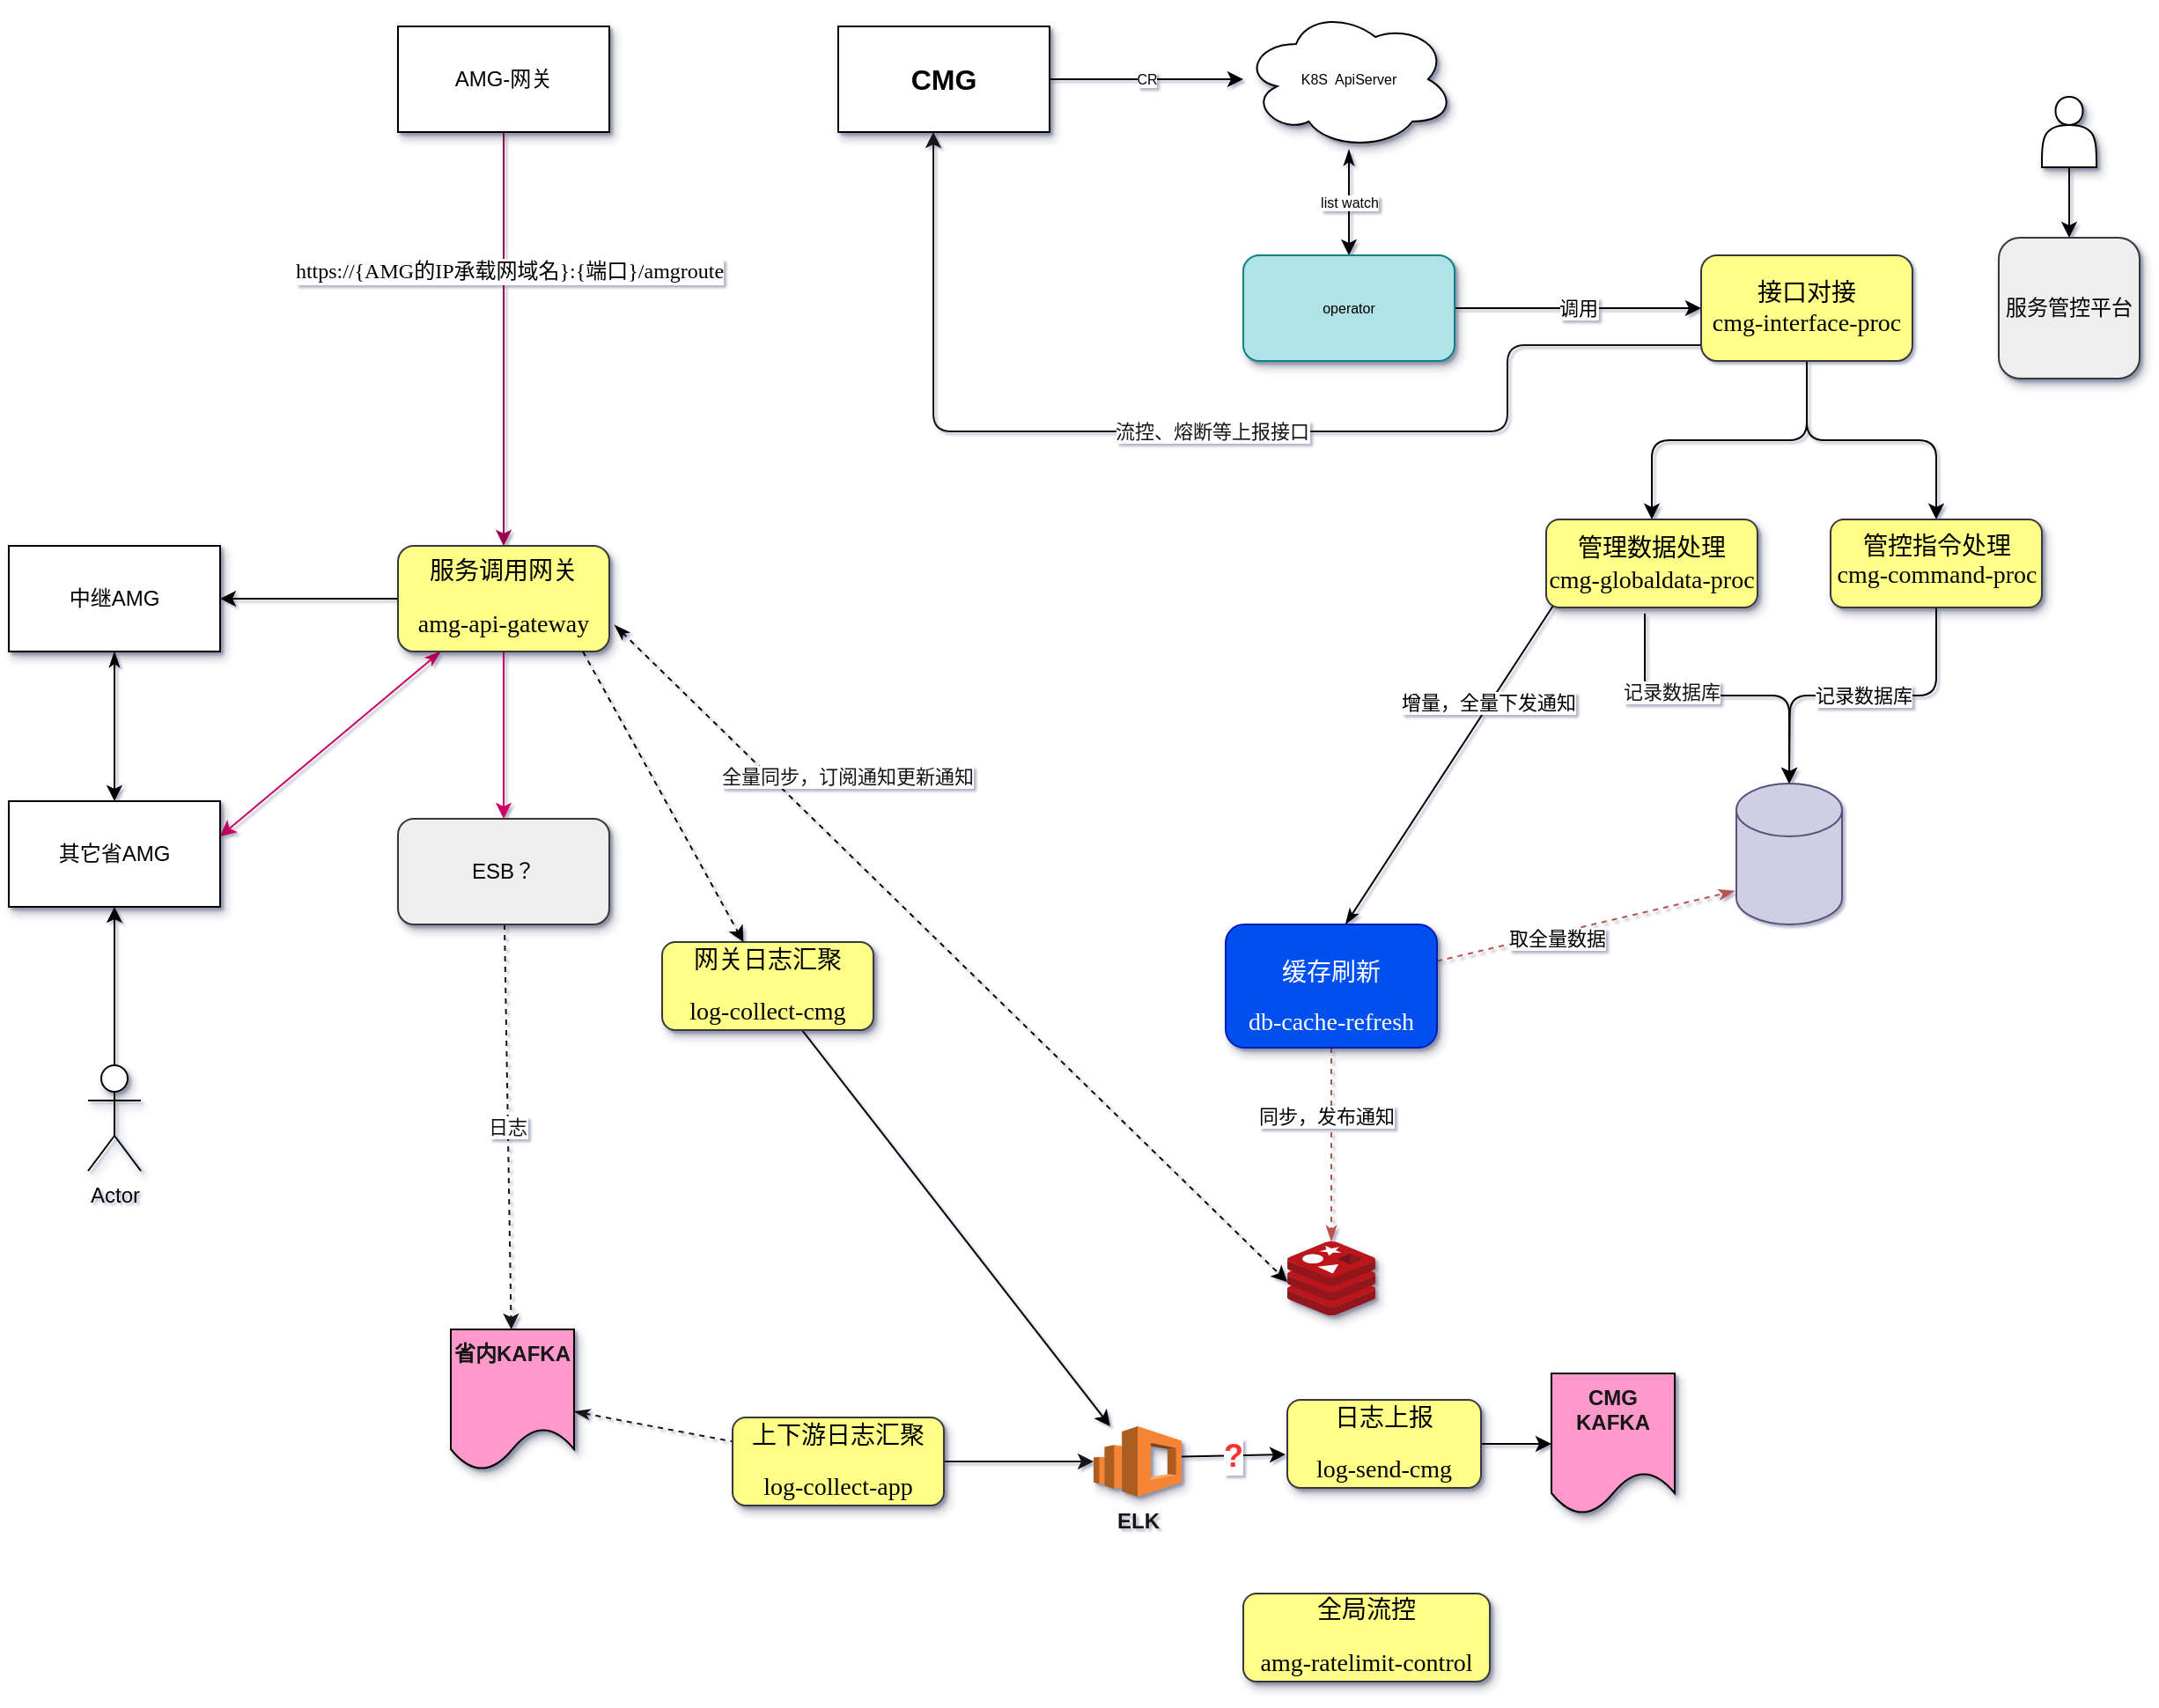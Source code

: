 <mxfile version="14.8.5" type="github" pages="7">
  <diagram id="7QcvH00Ai8PCEHtqAPEW" name="微服务调用流程">
    <mxGraphModel dx="2033" dy="482" grid="1" gridSize="10" guides="1" tooltips="1" connect="0" arrows="1" fold="1" page="1" pageScale="1" pageWidth="980" pageHeight="690" math="0" shadow="1">
      <root>
        <mxCell id="hdogqXHSBpEaAjrL4_Qm-0" />
        <mxCell id="hdogqXHSBpEaAjrL4_Qm-1" parent="hdogqXHSBpEaAjrL4_Qm-0" />
        <mxCell id="zKTPC_A6eEu45X3fTq7L-4" value="CR" style="edgeStyle=none;rounded=0;orthogonalLoop=1;jettySize=auto;html=1;fontFamily=Helvetica;fontSize=8;" parent="hdogqXHSBpEaAjrL4_Qm-1" source="zKTPC_A6eEu45X3fTq7L-0" target="zKTPC_A6eEu45X3fTq7L-3" edge="1">
          <mxGeometry relative="1" as="geometry" />
        </mxCell>
        <mxCell id="zKTPC_A6eEu45X3fTq7L-0" value="&lt;h1&gt;CMG&lt;/h1&gt;" style="rounded=0;whiteSpace=wrap;html=1;shadow=1;fontFamily=Helvetica;fontSize=8;align=center;" parent="hdogqXHSBpEaAjrL4_Qm-1" vertex="1">
          <mxGeometry x="-50" y="80" width="120" height="60" as="geometry" />
        </mxCell>
        <mxCell id="zKTPC_A6eEu45X3fTq7L-7" value="list watch" style="edgeStyle=none;rounded=0;orthogonalLoop=1;jettySize=auto;html=1;fontFamily=Helvetica;fontSize=8;startArrow=classicThin;startFill=1;" parent="hdogqXHSBpEaAjrL4_Qm-1" source="zKTPC_A6eEu45X3fTq7L-3" target="zKTPC_A6eEu45X3fTq7L-5" edge="1">
          <mxGeometry relative="1" as="geometry">
            <mxPoint x="290" y="260" as="targetPoint" />
          </mxGeometry>
        </mxCell>
        <mxCell id="zKTPC_A6eEu45X3fTq7L-3" value="&lt;span&gt;K8S&amp;nbsp; ApiServer&lt;/span&gt;" style="ellipse;shape=cloud;whiteSpace=wrap;html=1;rounded=0;shadow=1;fontSize=8;" parent="hdogqXHSBpEaAjrL4_Qm-1" vertex="1">
          <mxGeometry x="180" y="70" width="120" height="80" as="geometry" />
        </mxCell>
        <mxCell id="84nE5ot_cG_BJnyZ2Ct3-1" value="" style="edgeStyle=orthogonalEdgeStyle;curved=0;rounded=1;sketch=0;orthogonalLoop=1;jettySize=auto;html=1;exitX=0.467;exitY=1.067;exitDx=0;exitDy=0;exitPerimeter=0;" parent="hdogqXHSBpEaAjrL4_Qm-1" source="cLjiAWQgn1-5IM3SHc4H-0" target="84nE5ot_cG_BJnyZ2Ct3-0" edge="1">
          <mxGeometry relative="1" as="geometry" />
        </mxCell>
        <mxCell id="ZomJhwY5Qn4O2pSg4ZhM-9" value="记录数据库" style="edgeLabel;html=1;align=center;verticalAlign=middle;resizable=0;points=[];fontColor=#141414;" parent="84nE5ot_cG_BJnyZ2Ct3-1" vertex="1" connectable="0">
          <mxGeometry x="-0.31" y="2" relative="1" as="geometry">
            <mxPoint as="offset" />
          </mxGeometry>
        </mxCell>
        <mxCell id="REnGQltveiTFZSzDhmxL-0" value="调用" style="edgeStyle=none;curved=1;sketch=0;orthogonalLoop=1;jettySize=auto;html=1;startArrow=none;startFill=0;" parent="hdogqXHSBpEaAjrL4_Qm-1" source="zKTPC_A6eEu45X3fTq7L-5" target="UfGcfgyKQdFJ5vjehDNS-1" edge="1">
          <mxGeometry relative="1" as="geometry" />
        </mxCell>
        <mxCell id="zKTPC_A6eEu45X3fTq7L-5" value="operator" style="rounded=1;whiteSpace=wrap;html=1;shadow=1;fontFamily=Helvetica;fontSize=8;align=center;fillColor=#b0e3e6;strokeColor=#0e8088;" parent="hdogqXHSBpEaAjrL4_Qm-1" vertex="1">
          <mxGeometry x="180" y="210" width="120" height="60" as="geometry" />
        </mxCell>
        <mxCell id="84nE5ot_cG_BJnyZ2Ct3-0" value="" style="shape=cylinder3;whiteSpace=wrap;html=1;boundedLbl=1;backgroundOutline=1;size=15;rounded=0;sketch=0;fillColor=#d0cee2;strokeColor=#56517e;" parent="hdogqXHSBpEaAjrL4_Qm-1" vertex="1">
          <mxGeometry x="460" y="510" width="60" height="80" as="geometry" />
        </mxCell>
        <mxCell id="58FKScHTOD0fjgMbz1a8-3" value="" style="edgeStyle=none;rounded=1;sketch=0;orthogonalLoop=1;jettySize=auto;html=1;strokeColor=#99004D;" parent="hdogqXHSBpEaAjrL4_Qm-1" source="84nE5ot_cG_BJnyZ2Ct3-4" target="58FKScHTOD0fjgMbz1a8-2" edge="1">
          <mxGeometry relative="1" as="geometry" />
        </mxCell>
        <mxCell id="9cWwLL8GZN13nF_U3lui-0" value="&lt;span style=&quot;font-size: 9pt&quot;&gt;&lt;font face=&quot;Times New Roman&quot;&gt;https://&lt;/font&gt;&lt;/span&gt;&lt;span style=&quot;font-size: 9pt ; font-family: &amp;#34;times new roman&amp;#34;&quot;&gt;{&lt;/span&gt;&lt;span style=&quot;font-size: 9pt&quot;&gt;&lt;font face=&quot;Times New Roman&quot;&gt;AMG&lt;/font&gt;&lt;font face=&quot;宋体&quot;&gt;的&lt;/font&gt;&lt;/span&gt;&lt;span style=&quot;font-size: 9pt ; font-family: &amp;#34;times new roman&amp;#34;&quot;&gt;IP&lt;font face=&quot;宋体&quot;&gt;承载网域名&lt;/font&gt;&lt;font face=&quot;Times New Roman&quot;&gt;}:{&lt;/font&gt;&lt;/span&gt;&lt;span style=&quot;font-size: 9pt&quot;&gt;&lt;font face=&quot;宋体&quot;&gt;端口&lt;/font&gt;&lt;/span&gt;&lt;span style=&quot;font-size: 9pt ; font-family: &amp;#34;times new roman&amp;#34;&quot;&gt;}&lt;/span&gt;&lt;span style=&quot;font-size: 9pt&quot;&gt;&lt;font face=&quot;Times New Roman&quot;&gt;/&lt;/font&gt;&lt;/span&gt;&lt;span style=&quot;font-size: 9pt ; font-family: &amp;#34;times new roman&amp;#34;&quot;&gt;amg&lt;/span&gt;&lt;span style=&quot;font-size: 9pt&quot;&gt;&lt;font face=&quot;Times New Roman&quot;&gt;route&lt;/font&gt;&lt;/span&gt;" style="edgeLabel;html=1;align=center;verticalAlign=middle;resizable=0;points=[];" parent="58FKScHTOD0fjgMbz1a8-3" vertex="1" connectable="0">
          <mxGeometry x="-0.328" y="3" relative="1" as="geometry">
            <mxPoint as="offset" />
          </mxGeometry>
        </mxCell>
        <mxCell id="84nE5ot_cG_BJnyZ2Ct3-4" value="AMG-网关" style="rounded=0;whiteSpace=wrap;html=1;sketch=0;shadow=1;" parent="hdogqXHSBpEaAjrL4_Qm-1" vertex="1">
          <mxGeometry x="-300" y="80" width="120" height="60" as="geometry" />
        </mxCell>
        <mxCell id="58FKScHTOD0fjgMbz1a8-0" value="&lt;font face=&quot;宋体&quot;&gt;流控、熔断等上报接口&lt;/font&gt;" style="endArrow=classic;html=1;entryX=0.45;entryY=1;entryDx=0;entryDy=0;entryPerimeter=0;edgeStyle=orthogonalEdgeStyle;fontColor=#141414;strokeColor=#141414;exitX=0;exitY=0.85;exitDx=0;exitDy=0;exitPerimeter=0;" parent="hdogqXHSBpEaAjrL4_Qm-1" source="UfGcfgyKQdFJ5vjehDNS-1" target="zKTPC_A6eEu45X3fTq7L-0" edge="1">
          <mxGeometry width="50" height="50" relative="1" as="geometry">
            <mxPoint x="348" y="388" as="sourcePoint" />
            <mxPoint x="20" y="150" as="targetPoint" />
            <Array as="points">
              <mxPoint x="330" y="261" />
              <mxPoint x="330" y="310" />
              <mxPoint x="4" y="310" />
            </Array>
          </mxGeometry>
        </mxCell>
        <mxCell id="58FKScHTOD0fjgMbz1a8-12" value="" style="edgeStyle=none;rounded=1;sketch=0;orthogonalLoop=1;jettySize=auto;html=1;startArrow=classicThin;startFill=1;strokeColor=#CC0066;entryX=1;entryY=0.333;entryDx=0;entryDy=0;entryPerimeter=0;" parent="hdogqXHSBpEaAjrL4_Qm-1" source="58FKScHTOD0fjgMbz1a8-2" target="58FKScHTOD0fjgMbz1a8-13" edge="1">
          <mxGeometry relative="1" as="geometry" />
        </mxCell>
        <mxCell id="5svcY1SSpPLeqzfkWsX5-5" value="" style="edgeStyle=none;curved=1;sketch=0;orthogonalLoop=1;jettySize=auto;html=1;startArrow=none;startFill=0;strokeColor=#CC0066;" parent="hdogqXHSBpEaAjrL4_Qm-1" source="58FKScHTOD0fjgMbz1a8-2" target="5svcY1SSpPLeqzfkWsX5-3" edge="1">
          <mxGeometry relative="1" as="geometry" />
        </mxCell>
        <mxCell id="qbtHAzbWiTw2XCngsW65-0" value="" style="edgeStyle=orthogonalEdgeStyle;rounded=0;orthogonalLoop=1;jettySize=auto;html=1;" parent="hdogqXHSBpEaAjrL4_Qm-1" source="58FKScHTOD0fjgMbz1a8-2" target="58FKScHTOD0fjgMbz1a8-11" edge="1">
          <mxGeometry relative="1" as="geometry" />
        </mxCell>
        <mxCell id="58FKScHTOD0fjgMbz1a8-2" value="&lt;p class=&quot;MsoNormal&quot;&gt;&lt;span style=&quot;font-family: &amp;#34;times new roman&amp;#34; ; font-size: 10.5pt&quot;&gt;&lt;font face=&quot;宋体&quot;&gt;服务调用网关&lt;/font&gt;&lt;/span&gt;&lt;/p&gt;&lt;p class=&quot;MsoNormal&quot;&gt;&lt;span style=&quot;font-size: 10.5pt&quot;&gt;&lt;font face=&quot;Times New Roman&quot;&gt;amg-api-gateway&lt;/font&gt;&lt;/span&gt;&lt;/p&gt;" style="rounded=1;whiteSpace=wrap;html=1;sketch=0;shadow=1;fillColor=#ffff88;strokeColor=#36393d;" parent="hdogqXHSBpEaAjrL4_Qm-1" vertex="1">
          <mxGeometry x="-300" y="375" width="120" height="60" as="geometry" />
        </mxCell>
        <mxCell id="5svcY1SSpPLeqzfkWsX5-1" value="" style="edgeStyle=none;curved=1;sketch=0;orthogonalLoop=1;jettySize=auto;html=1;startArrow=none;startFill=0;" parent="hdogqXHSBpEaAjrL4_Qm-1" source="58FKScHTOD0fjgMbz1a8-7" target="58FKScHTOD0fjgMbz1a8-13" edge="1">
          <mxGeometry relative="1" as="geometry" />
        </mxCell>
        <mxCell id="58FKScHTOD0fjgMbz1a8-7" value="Actor" style="shape=umlActor;verticalLabelPosition=bottom;verticalAlign=top;html=1;outlineConnect=0;rounded=1;shadow=1;glass=0;sketch=0;" parent="hdogqXHSBpEaAjrL4_Qm-1" vertex="1">
          <mxGeometry x="-476" y="670" width="30" height="60" as="geometry" />
        </mxCell>
        <mxCell id="58FKScHTOD0fjgMbz1a8-14" value="" style="edgeStyle=none;rounded=1;sketch=0;orthogonalLoop=1;jettySize=auto;html=1;startArrow=classicThin;startFill=1;" parent="hdogqXHSBpEaAjrL4_Qm-1" source="58FKScHTOD0fjgMbz1a8-11" target="58FKScHTOD0fjgMbz1a8-13" edge="1">
          <mxGeometry relative="1" as="geometry" />
        </mxCell>
        <mxCell id="58FKScHTOD0fjgMbz1a8-11" value="中继AMG" style="rounded=0;whiteSpace=wrap;html=1;sketch=0;shadow=1;" parent="hdogqXHSBpEaAjrL4_Qm-1" vertex="1">
          <mxGeometry x="-521" y="375" width="120" height="60" as="geometry" />
        </mxCell>
        <mxCell id="58FKScHTOD0fjgMbz1a8-13" value="其它省AMG" style="rounded=0;whiteSpace=wrap;html=1;sketch=0;shadow=1;" parent="hdogqXHSBpEaAjrL4_Qm-1" vertex="1">
          <mxGeometry x="-521" y="520" width="120" height="60" as="geometry" />
        </mxCell>
        <mxCell id="fqj1xfR9sEQ374SJdePA-6" value="" style="edgeStyle=none;sketch=0;orthogonalLoop=1;jettySize=auto;html=1;fontColor=#141414;startArrow=classicThin;startFill=1;strokeColor=#141414;dashed=1;endArrow=none;endFill=0;" parent="hdogqXHSBpEaAjrL4_Qm-1" source="aicW-fnA6qDHuhY_AQFV-3" target="fqj1xfR9sEQ374SJdePA-4" edge="1">
          <mxGeometry relative="1" as="geometry" />
        </mxCell>
        <mxCell id="aicW-fnA6qDHuhY_AQFV-4" value="日志" style="edgeStyle=none;sketch=0;orthogonalLoop=1;jettySize=auto;html=1;dashed=1;fontColor=#141414;startArrow=none;startFill=0;strokeColor=#141414;" parent="hdogqXHSBpEaAjrL4_Qm-1" source="5svcY1SSpPLeqzfkWsX5-3" target="aicW-fnA6qDHuhY_AQFV-3" edge="1">
          <mxGeometry relative="1" as="geometry" />
        </mxCell>
        <mxCell id="5svcY1SSpPLeqzfkWsX5-3" value="ESB？" style="rounded=1;whiteSpace=wrap;html=1;sketch=0;shadow=1;fillColor=#eeeeee;strokeColor=#36393d;" parent="hdogqXHSBpEaAjrL4_Qm-1" vertex="1">
          <mxGeometry x="-300" y="530" width="120" height="60" as="geometry" />
        </mxCell>
        <mxCell id="cLjiAWQgn1-5IM3SHc4H-4" value="" style="edgeStyle=orthogonalEdgeStyle;sketch=0;orthogonalLoop=1;jettySize=auto;html=1;startArrow=none;startFill=0;" parent="hdogqXHSBpEaAjrL4_Qm-1" source="UfGcfgyKQdFJ5vjehDNS-1" target="cLjiAWQgn1-5IM3SHc4H-1" edge="1">
          <mxGeometry relative="1" as="geometry" />
        </mxCell>
        <mxCell id="cLjiAWQgn1-5IM3SHc4H-5" value="" style="edgeStyle=orthogonalEdgeStyle;sketch=0;orthogonalLoop=1;jettySize=auto;html=1;startArrow=none;startFill=0;" parent="hdogqXHSBpEaAjrL4_Qm-1" source="UfGcfgyKQdFJ5vjehDNS-1" target="cLjiAWQgn1-5IM3SHc4H-0" edge="1">
          <mxGeometry relative="1" as="geometry" />
        </mxCell>
        <mxCell id="UfGcfgyKQdFJ5vjehDNS-1" value="&lt;span style=&quot;font-family: &amp;#34;times new roman&amp;#34; ; font-size: 10.5pt&quot;&gt;&lt;font face=&quot;宋体&quot;&gt;接口&lt;/font&gt;&lt;/span&gt;&lt;span style=&quot;font-size: 10.5pt&quot;&gt;对接&lt;/span&gt;&lt;span style=&quot;font-family: &amp;#34;times new roman&amp;#34; ; font-size: 14px&quot;&gt;&lt;br&gt;cmg-interface-proc&lt;/span&gt;" style="rounded=1;whiteSpace=wrap;html=1;sketch=0;fillColor=#ffff88;strokeColor=#36393d;" parent="hdogqXHSBpEaAjrL4_Qm-1" vertex="1">
          <mxGeometry x="440" y="210" width="120" height="60" as="geometry" />
        </mxCell>
        <mxCell id="Mm-TyVejt9eaW4gIl97c-3" value="" style="edgeStyle=none;rounded=0;orthogonalLoop=1;jettySize=auto;html=1;fontColor=#000000;endArrow=classicThin;endFill=1;entryX=0.567;entryY=0;entryDx=0;entryDy=0;entryPerimeter=0;exitX=0.033;exitY=0.98;exitDx=0;exitDy=0;exitPerimeter=0;" parent="hdogqXHSBpEaAjrL4_Qm-1" source="cLjiAWQgn1-5IM3SHc4H-0" target="Mm-TyVejt9eaW4gIl97c-0" edge="1">
          <mxGeometry relative="1" as="geometry">
            <mxPoint x="480" y="460" as="sourcePoint" />
            <mxPoint x="205" y="650" as="targetPoint" />
          </mxGeometry>
        </mxCell>
        <mxCell id="3xuIzsQuonJBNvC21Xvo-1" value="增量，全量下发通知" style="edgeLabel;html=1;align=center;verticalAlign=middle;resizable=0;points=[];" parent="Mm-TyVejt9eaW4gIl97c-3" vertex="1" connectable="0">
          <mxGeometry x="-0.391" y="-1" relative="1" as="geometry">
            <mxPoint as="offset" />
          </mxGeometry>
        </mxCell>
        <mxCell id="cLjiAWQgn1-5IM3SHc4H-0" value="&lt;span style=&quot;font-size: 10.5pt&quot;&gt;&lt;font face=&quot;宋体&quot;&gt;&lt;font face=&quot;times new roman&quot;&gt;管理数据处理&lt;/font&gt;&lt;br&gt;&lt;/font&gt;&lt;/span&gt;&lt;span style=&quot;font-size: 10.5pt&quot;&gt;&lt;font face=&quot;Times New Roman&quot;&gt;cmg&lt;/font&gt;&lt;/span&gt;&lt;span style=&quot;font-family: &amp;#34;times new roman&amp;#34; ; font-size: 10.5pt&quot;&gt;-globaldata-proc&lt;br&gt;&lt;/span&gt;" style="rounded=1;shadow=1;glass=0;sketch=0;horizontal=1;verticalAlign=middle;whiteSpace=wrap;labelBackgroundColor=none;html=1;fillColor=#ffff88;strokeColor=#36393d;" parent="hdogqXHSBpEaAjrL4_Qm-1" vertex="1">
          <mxGeometry x="352" y="360" width="120" height="50" as="geometry" />
        </mxCell>
        <mxCell id="cLjiAWQgn1-5IM3SHc4H-3" value="记录数据库" style="sketch=0;orthogonalLoop=1;jettySize=auto;html=1;startArrow=none;startFill=0;exitX=0.5;exitY=1;exitDx=0;exitDy=0;exitPerimeter=0;edgeStyle=orthogonalEdgeStyle;" parent="hdogqXHSBpEaAjrL4_Qm-1" source="cLjiAWQgn1-5IM3SHc4H-1" edge="1">
          <mxGeometry relative="1" as="geometry">
            <mxPoint x="490" y="510" as="targetPoint" />
          </mxGeometry>
        </mxCell>
        <mxCell id="cLjiAWQgn1-5IM3SHc4H-1" value="&lt;span style=&quot;font-family: &amp;#34;helvetica&amp;#34; ; font-size: 10.5pt&quot;&gt;管控指令处理&lt;br&gt;&lt;/span&gt;&lt;span style=&quot;font-family: &amp;#34;times new roman&amp;#34; ; font-size: 10.5pt&quot;&gt;cmg-command-proc&lt;/span&gt;" style="rounded=1;shadow=1;glass=0;sketch=0;horizontal=1;verticalAlign=top;whiteSpace=wrap;labelBackgroundColor=none;html=1;fillColor=#ffff88;strokeColor=#36393d;align=center;" parent="hdogqXHSBpEaAjrL4_Qm-1" vertex="1">
          <mxGeometry x="513.5" y="360" width="120" height="50" as="geometry" />
        </mxCell>
        <mxCell id="fuknoj8fPmJn_HlXlpeP-2" value="" style="aspect=fixed;html=1;points=[];align=center;image;fontSize=12;image=img/lib/mscae/Cache_Redis_Product.svg;rounded=1;shadow=1;glass=0;pointerEvents=0;fillColor=none;gradientColor=none;" parent="hdogqXHSBpEaAjrL4_Qm-1" vertex="1">
          <mxGeometry x="205" y="770" width="50" height="42" as="geometry" />
        </mxCell>
        <mxCell id="fuknoj8fPmJn_HlXlpeP-3" value="服务管控平台" style="whiteSpace=wrap;html=1;aspect=fixed;rounded=1;shadow=1;glass=0;sketch=0;fillColor=#eeeeee;strokeColor=#36393d;" parent="hdogqXHSBpEaAjrL4_Qm-1" vertex="1">
          <mxGeometry x="609" y="200" width="80" height="80" as="geometry" />
        </mxCell>
        <mxCell id="fuknoj8fPmJn_HlXlpeP-4" value="" style="edgeStyle=none;curved=1;sketch=0;orthogonalLoop=1;jettySize=auto;html=1;startArrow=none;startFill=0;" parent="hdogqXHSBpEaAjrL4_Qm-1" source="fuknoj8fPmJn_HlXlpeP-5" target="fuknoj8fPmJn_HlXlpeP-3" edge="1">
          <mxGeometry relative="1" as="geometry" />
        </mxCell>
        <mxCell id="fuknoj8fPmJn_HlXlpeP-5" value="" style="shape=actor;whiteSpace=wrap;html=1;rounded=1;shadow=1;glass=0;sketch=0;" parent="hdogqXHSBpEaAjrL4_Qm-1" vertex="1">
          <mxGeometry x="633.5" y="120" width="31" height="40" as="geometry" />
        </mxCell>
        <mxCell id="58FKScHTOD0fjgMbz1a8-1" value="" style="rounded=1;sketch=0;orthogonalLoop=1;jettySize=auto;html=1;startArrow=classicThin;startFill=1;dashed=1;exitX=1.025;exitY=0.75;exitDx=0;exitDy=0;exitPerimeter=0;entryX=0;entryY=0.548;entryDx=0;entryDy=0;entryPerimeter=0;elbow=vertical;" parent="hdogqXHSBpEaAjrL4_Qm-1" source="58FKScHTOD0fjgMbz1a8-2" target="fuknoj8fPmJn_HlXlpeP-2" edge="1">
          <mxGeometry relative="1" as="geometry">
            <mxPoint x="-170" y="420" as="sourcePoint" />
            <mxPoint x="171" y="650" as="targetPoint" />
          </mxGeometry>
        </mxCell>
        <mxCell id="ZomJhwY5Qn4O2pSg4ZhM-11" value="&lt;span style=&quot;color: rgb(20 , 20 , 20) ; font-family: &amp;#34;helvetica&amp;#34; ; font-size: 11px ; font-style: normal ; font-weight: 400 ; letter-spacing: normal ; text-align: center ; text-indent: 0px ; text-transform: none ; word-spacing: 0px ; background-color: rgb(255 , 255 , 255) ; display: inline ; float: none&quot;&gt;全量同步，&lt;/span&gt;&lt;span style=&quot;font-family: &amp;#34;helvetica&amp;#34;&quot;&gt;订阅通知更新通知&lt;/span&gt;" style="edgeLabel;html=1;align=center;verticalAlign=middle;resizable=0;points=[];fontColor=#141414;" parent="58FKScHTOD0fjgMbz1a8-1" vertex="1" connectable="0">
          <mxGeometry x="0.498" y="-1" relative="1" as="geometry">
            <mxPoint x="-154" y="-194" as="offset" />
          </mxGeometry>
        </mxCell>
        <mxCell id="ZomJhwY5Qn4O2pSg4ZhM-14" value="&lt;p class=&quot;MsoNormal&quot;&gt;&lt;span style=&quot;font-family: &amp;#34;times new roman&amp;#34; ; font-size: 10.5pt&quot;&gt;&lt;font face=&quot;宋体&quot;&gt;全局流控&lt;/font&gt;&lt;/span&gt;&lt;/p&gt;&lt;p class=&quot;MsoNormal&quot;&gt;&lt;span style=&quot;font-size: 10.5pt&quot;&gt;&lt;font face=&quot;Times New Roman&quot;&gt;amg-rate&lt;/font&gt;&lt;/span&gt;&lt;span style=&quot;font-family: &amp;#34;times new roman&amp;#34; ; font-size: 10.5pt&quot;&gt;limit-control&lt;/span&gt;&lt;/p&gt;" style="rounded=1;whiteSpace=wrap;html=1;sketch=0;shadow=1;fillColor=#ffff88;strokeColor=#36393d;" parent="hdogqXHSBpEaAjrL4_Qm-1" vertex="1">
          <mxGeometry x="180" y="970" width="140" height="50" as="geometry" />
        </mxCell>
        <mxCell id="aicW-fnA6qDHuhY_AQFV-7" value="" style="edgeStyle=none;sketch=0;orthogonalLoop=1;jettySize=auto;html=1;fontColor=#141414;startArrow=none;startFill=0;endArrow=classic;endFill=1;strokeColor=#000000;" parent="hdogqXHSBpEaAjrL4_Qm-1" source="fqj1xfR9sEQ374SJdePA-3" target="fqj1xfR9sEQ374SJdePA-7" edge="1">
          <mxGeometry relative="1" as="geometry">
            <mxPoint x="-70" y="670" as="targetPoint" />
          </mxGeometry>
        </mxCell>
        <mxCell id="fqj1xfR9sEQ374SJdePA-3" value="&lt;p class=&quot;MsoNormal&quot;&gt;&lt;span style=&quot;font-size: 10.5pt&quot;&gt;网关&lt;/span&gt;&lt;span style=&quot;font-family: &amp;#34;times new roman&amp;#34; ; font-size: 10.5pt&quot;&gt;&lt;font face=&quot;宋体&quot;&gt;日志汇聚&lt;/font&gt;&lt;/span&gt;&lt;/p&gt;&lt;p class=&quot;MsoNormal&quot;&gt;&lt;span style=&quot;font-family: &amp;#34;times new roman&amp;#34; ; font-size: 10.5pt&quot;&gt;log-collect-cmg&lt;/span&gt;&lt;/p&gt;" style="rounded=1;shadow=1;glass=0;sketch=0;horizontal=1;verticalAlign=middle;whiteSpace=wrap;labelBackgroundColor=none;html=1;fillColor=#ffff88;strokeColor=#36393d;" parent="hdogqXHSBpEaAjrL4_Qm-1" vertex="1">
          <mxGeometry x="-150" y="600" width="120" height="50" as="geometry" />
        </mxCell>
        <mxCell id="fqj1xfR9sEQ374SJdePA-8" value="" style="edgeStyle=none;sketch=0;orthogonalLoop=1;jettySize=auto;html=1;fontColor=#141414;startArrow=none;startFill=0;strokeColor=#141414;" parent="hdogqXHSBpEaAjrL4_Qm-1" source="fqj1xfR9sEQ374SJdePA-4" target="fqj1xfR9sEQ374SJdePA-7" edge="1">
          <mxGeometry relative="1" as="geometry" />
        </mxCell>
        <mxCell id="fqj1xfR9sEQ374SJdePA-4" value="&lt;p class=&quot;MsoNormal&quot;&gt;&lt;span style=&quot;font-size: 10.5pt&quot;&gt;上下游&lt;/span&gt;&lt;span style=&quot;font-family: &amp;#34;times new roman&amp;#34; ; font-size: 10.5pt&quot;&gt;&lt;font face=&quot;宋体&quot;&gt;日志汇聚&lt;/font&gt;&lt;/span&gt;&lt;/p&gt;&lt;p class=&quot;MsoNormal&quot;&gt;&lt;span style=&quot;font-family: &amp;#34;times new roman&amp;#34; ; font-size: 10.5pt&quot;&gt;log-collect-app&lt;/span&gt;&lt;/p&gt;" style="rounded=1;shadow=1;glass=0;sketch=0;horizontal=1;verticalAlign=middle;whiteSpace=wrap;labelBackgroundColor=none;html=1;fillColor=#ffff88;strokeColor=#36393d;" parent="hdogqXHSBpEaAjrL4_Qm-1" vertex="1">
          <mxGeometry x="-110" y="870" width="120" height="50" as="geometry" />
        </mxCell>
        <mxCell id="aicW-fnA6qDHuhY_AQFV-10" value="" style="edgeStyle=none;sketch=0;orthogonalLoop=1;jettySize=auto;html=1;fontColor=#141414;startArrow=none;startFill=0;endArrow=classic;endFill=1;strokeColor=#000000;" parent="hdogqXHSBpEaAjrL4_Qm-1" source="fqj1xfR9sEQ374SJdePA-5" target="aicW-fnA6qDHuhY_AQFV-8" edge="1">
          <mxGeometry relative="1" as="geometry" />
        </mxCell>
        <mxCell id="fqj1xfR9sEQ374SJdePA-5" value="&lt;p class=&quot;MsoNormal&quot;&gt;&lt;span style=&quot;font-size: 10.5pt&quot;&gt;日志&lt;/span&gt;&lt;span style=&quot;font-family: &amp;#34;times new roman&amp;#34; ; font-size: 10.5pt&quot;&gt;&lt;font face=&quot;宋体&quot;&gt;上报&lt;/font&gt;&lt;/span&gt;&lt;/p&gt;&lt;p class=&quot;MsoNormal&quot;&gt;&lt;span style=&quot;font-family: &amp;#34;times new roman&amp;#34; ; font-size: 10.5pt&quot;&gt;log-send-cmg&lt;/span&gt;&lt;/p&gt;" style="rounded=1;shadow=1;glass=0;sketch=0;horizontal=1;verticalAlign=middle;whiteSpace=wrap;labelBackgroundColor=none;html=1;fillColor=#ffff88;strokeColor=#36393d;" parent="hdogqXHSBpEaAjrL4_Qm-1" vertex="1">
          <mxGeometry x="205" y="860" width="110" height="50" as="geometry" />
        </mxCell>
        <mxCell id="aicW-fnA6qDHuhY_AQFV-9" value="&lt;b&gt;&lt;font style=&quot;font-size: 18px&quot;&gt;?&lt;/font&gt;&lt;/b&gt;" style="sketch=0;orthogonalLoop=1;jettySize=auto;html=1;startArrow=none;startFill=0;endArrow=classic;endFill=1;strokeColor=#000000;fontColor=#FF3333;entryX=-0.009;entryY=0.62;entryDx=0;entryDy=0;entryPerimeter=0;" parent="hdogqXHSBpEaAjrL4_Qm-1" target="fqj1xfR9sEQ374SJdePA-5" edge="1">
          <mxGeometry relative="1" as="geometry">
            <mxPoint x="145" y="892.222" as="sourcePoint" />
            <mxPoint x="205" y="900" as="targetPoint" />
          </mxGeometry>
        </mxCell>
        <mxCell id="fqj1xfR9sEQ374SJdePA-7" value="&lt;b&gt;ELK&lt;/b&gt;" style="outlineConnect=0;dashed=0;verticalLabelPosition=bottom;verticalAlign=top;align=center;html=1;shape=mxgraph.aws3.elasticsearch_service;fillColor=#F58534;gradientColor=none;rounded=1;shadow=1;glass=0;pointerEvents=0;fontColor=#141414;" parent="hdogqXHSBpEaAjrL4_Qm-1" vertex="1">
          <mxGeometry x="95" y="875" width="50" height="40" as="geometry" />
        </mxCell>
        <mxCell id="aicW-fnA6qDHuhY_AQFV-3" value="&lt;b&gt;省内KAFKA&lt;/b&gt;" style="shape=document;whiteSpace=wrap;html=1;boundedLbl=1;rounded=1;shadow=1;glass=0;pointerEvents=0;fontColor=#141414;fillColor=#FF99CC;gradientColor=none;align=center;verticalAlign=top;" parent="hdogqXHSBpEaAjrL4_Qm-1" vertex="1">
          <mxGeometry x="-270" y="820" width="70" height="80" as="geometry" />
        </mxCell>
        <mxCell id="aicW-fnA6qDHuhY_AQFV-5" value="" style="edgeStyle=none;curved=1;sketch=0;orthogonalLoop=1;jettySize=auto;html=1;startArrow=none;startFill=0;exitX=0.875;exitY=1;exitDx=0;exitDy=0;exitPerimeter=0;dashed=1;" parent="hdogqXHSBpEaAjrL4_Qm-1" source="58FKScHTOD0fjgMbz1a8-2" target="fqj1xfR9sEQ374SJdePA-3" edge="1">
          <mxGeometry relative="1" as="geometry">
            <mxPoint x="-230" y="445" as="sourcePoint" />
            <mxPoint x="-75" y="540" as="targetPoint" />
          </mxGeometry>
        </mxCell>
        <mxCell id="aicW-fnA6qDHuhY_AQFV-8" value="&lt;b&gt;CMG KAFKA&lt;/b&gt;" style="shape=document;whiteSpace=wrap;html=1;boundedLbl=1;rounded=1;shadow=1;glass=0;pointerEvents=0;fontColor=#141414;fillColor=#FF99CC;gradientColor=none;align=center;verticalAlign=top;" parent="hdogqXHSBpEaAjrL4_Qm-1" vertex="1">
          <mxGeometry x="355" y="845" width="70" height="80" as="geometry" />
        </mxCell>
        <mxCell id="Mm-TyVejt9eaW4gIl97c-1" value="" style="rounded=0;orthogonalLoop=1;jettySize=auto;html=1;fontColor=#000000;endArrow=classicThin;endFill=1;entryX=-0.017;entryY=0.763;entryDx=0;entryDy=0;entryPerimeter=0;dashed=1;fillColor=#f8cecc;strokeColor=#b85450;" parent="hdogqXHSBpEaAjrL4_Qm-1" source="Mm-TyVejt9eaW4gIl97c-0" target="84nE5ot_cG_BJnyZ2Ct3-0" edge="1">
          <mxGeometry relative="1" as="geometry" />
        </mxCell>
        <mxCell id="3xuIzsQuonJBNvC21Xvo-0" value="取全量数据" style="edgeLabel;html=1;align=center;verticalAlign=middle;resizable=0;points=[];" parent="Mm-TyVejt9eaW4gIl97c-1" vertex="1" connectable="0">
          <mxGeometry x="-0.204" y="-3" relative="1" as="geometry">
            <mxPoint as="offset" />
          </mxGeometry>
        </mxCell>
        <mxCell id="Mm-TyVejt9eaW4gIl97c-2" value="" style="edgeStyle=none;rounded=0;orthogonalLoop=1;jettySize=auto;html=1;fontColor=#000000;endArrow=classicThin;endFill=1;dashed=1;fillColor=#f8cecc;strokeColor=#b85450;" parent="hdogqXHSBpEaAjrL4_Qm-1" source="Mm-TyVejt9eaW4gIl97c-0" target="fuknoj8fPmJn_HlXlpeP-2" edge="1">
          <mxGeometry relative="1" as="geometry" />
        </mxCell>
        <mxCell id="3xuIzsQuonJBNvC21Xvo-4" value="同步，发布通知" style="edgeLabel;html=1;align=center;verticalAlign=middle;resizable=0;points=[];" parent="Mm-TyVejt9eaW4gIl97c-2" vertex="1" connectable="0">
          <mxGeometry x="-0.3" y="-3" relative="1" as="geometry">
            <mxPoint as="offset" />
          </mxGeometry>
        </mxCell>
        <mxCell id="Mm-TyVejt9eaW4gIl97c-0" value="&lt;p class=&quot;MsoNormal&quot;&gt;&lt;span style=&quot;font-size: 10.5pt&quot;&gt;缓存刷新&lt;/span&gt;&lt;br&gt;&lt;/p&gt;&lt;span style=&quot;font-family: &amp;#34;times new roman&amp;#34; ; font-size: 14px&quot;&gt;db-cache-refresh&lt;/span&gt;" style="rounded=1;shadow=1;glass=0;sketch=0;horizontal=1;verticalAlign=middle;whiteSpace=wrap;labelBackgroundColor=none;html=1;fillColor=#0050ef;strokeColor=#001DBC;fontColor=#ffffff;" parent="hdogqXHSBpEaAjrL4_Qm-1" vertex="1">
          <mxGeometry x="170" y="590" width="120" height="70" as="geometry" />
        </mxCell>
      </root>
    </mxGraphModel>
  </diagram>
  <diagram id="H5ks0xH23TNfroaOrBWy" name="微服务拆分">
    <mxGraphModel dx="1053" dy="1172" grid="1" gridSize="10" guides="1" tooltips="1" connect="1" arrows="1" fold="1" page="1" pageScale="1" pageWidth="980" pageHeight="690" math="0" shadow="0">
      <root>
        <mxCell id="OC57HQLg-QQ5nuB7Cv97-0" />
        <mxCell id="OC57HQLg-QQ5nuB7Cv97-1" parent="OC57HQLg-QQ5nuB7Cv97-0" />
        <mxCell id="4jJnBZCPFhitQu8RjMwX-7" value="&lt;p class=&quot;MsoNormal&quot;&gt;&lt;b&gt;&lt;span style=&quot;font-family: &amp;#34;times new roman&amp;#34; ; font-size: 10.5pt&quot;&gt;&lt;font face=&quot;宋体&quot;&gt;能力治理&lt;/font&gt;&lt;/span&gt;&lt;span style=&quot;font-size: 10.5pt&quot;&gt;类&lt;/span&gt;&lt;span style=&quot;font-family: &amp;#34;times new roman&amp;#34; ; font-size: 10.5pt&quot;&gt;&lt;font face=&quot;宋体&quot;&gt;微服务&lt;/font&gt;&lt;/span&gt;&lt;/b&gt;&lt;/p&gt;" style="rounded=0;whiteSpace=wrap;html=1;shadow=1;glass=0;pointerEvents=0;fillColor=#cce5ff;verticalAlign=top;strokeColor=#36393d;" parent="OC57HQLg-QQ5nuB7Cv97-1" vertex="1">
          <mxGeometry x="40" y="250" width="490" height="150" as="geometry" />
        </mxCell>
        <mxCell id="4jJnBZCPFhitQu8RjMwX-3" value="&lt;p class=&quot;MsoNormal&quot;&gt;&lt;span style=&quot;font-family: &amp;#34;times new roman&amp;#34; ; font-size: 10.5pt&quot;&gt;&lt;font face=&quot;宋体&quot;&gt;&lt;b&gt;流量处理类微服务&lt;/b&gt;&lt;/font&gt;&lt;/span&gt;&lt;/p&gt;" style="rounded=0;whiteSpace=wrap;html=1;shadow=1;glass=0;pointerEvents=0;fillColor=#cce5ff;verticalAlign=top;strokeColor=#36393d;" parent="OC57HQLg-QQ5nuB7Cv97-1" vertex="1">
          <mxGeometry x="30" width="490" height="230" as="geometry" />
        </mxCell>
        <mxCell id="4jJnBZCPFhitQu8RjMwX-0" value="&lt;p class=&quot;MsoNormal&quot;&gt;&lt;span style=&quot;font-family: &amp;#34;times new roman&amp;#34; ; font-size: 10.5pt&quot;&gt;&lt;font face=&quot;宋体&quot;&gt;服务调用网关&lt;/font&gt;&lt;/span&gt;&lt;/p&gt;&lt;p class=&quot;MsoNormal&quot;&gt;&lt;span style=&quot;font-size: 10.5pt&quot;&gt;&lt;font face=&quot;Times New Roman&quot;&gt;amg-api-gateway&lt;/font&gt;&lt;/span&gt;&lt;/p&gt;" style="rounded=1;shadow=1;glass=0;sketch=0;horizontal=1;verticalAlign=middle;whiteSpace=wrap;labelBackgroundColor=none;html=1;" parent="OC57HQLg-QQ5nuB7Cv97-1" vertex="1">
          <mxGeometry x="70" y="50" width="110" height="80" as="geometry" />
        </mxCell>
        <mxCell id="4jJnBZCPFhitQu8RjMwX-1" value="&lt;p class=&quot;MsoNormal&quot;&gt;&lt;span style=&quot;font-family: &amp;#34;times new roman&amp;#34; ; font-size: 10.5pt&quot;&gt;&lt;font face=&quot;宋体&quot;&gt;号码归属查询&lt;/font&gt;&lt;/span&gt;&lt;/p&gt;&lt;p class=&quot;MsoNormal&quot;&gt;&lt;span style=&quot;font-family: &amp;#34;times new roman&amp;#34; ; font-size: 10.5pt&quot;&gt;amg-prov-query&lt;/span&gt;&lt;/p&gt;" style="rounded=1;shadow=1;glass=0;sketch=0;horizontal=1;verticalAlign=middle;whiteSpace=wrap;labelBackgroundColor=none;html=1;" parent="OC57HQLg-QQ5nuB7Cv97-1" vertex="1">
          <mxGeometry x="220" y="50" width="110" height="80" as="geometry" />
        </mxCell>
        <mxCell id="4jJnBZCPFhitQu8RjMwX-2" value="&lt;p class=&quot;MsoNormal&quot;&gt;&lt;span style=&quot;font-size: 10.5pt&quot;&gt;全局流控&lt;/span&gt;&lt;/p&gt;&lt;p class=&quot;MsoNormal&quot;&gt;&lt;span style=&quot;font-size: 10.5pt&quot;&gt;&lt;font face=&quot;Times New Roman&quot;&gt;amg-rate&lt;/font&gt;&lt;/span&gt;&lt;span style=&quot;font-family: &amp;#34;times new roman&amp;#34; ; font-size: 10.5pt&quot;&gt;limit-control&lt;/span&gt;&lt;/p&gt;" style="rounded=1;shadow=1;glass=0;sketch=0;horizontal=1;verticalAlign=middle;whiteSpace=wrap;labelBackgroundColor=none;html=1;" parent="OC57HQLg-QQ5nuB7Cv97-1" vertex="1">
          <mxGeometry x="370" y="50" width="130" height="80" as="geometry" />
        </mxCell>
        <mxCell id="4jJnBZCPFhitQu8RjMwX-4" value="&lt;p class=&quot;MsoNormal&quot;&gt;&lt;span style=&quot;font-family: &amp;#34;times new roman&amp;#34; ; font-size: 10.5pt&quot;&gt;&lt;font face=&quot;宋体&quot;&gt;管理数据处理&lt;/font&gt;&lt;/span&gt;&lt;/p&gt;&lt;p class=&quot;MsoNormal&quot;&gt;&lt;span style=&quot;font-size: 10.5pt&quot;&gt;&lt;font face=&quot;Times New Roman&quot;&gt;cmg&lt;/font&gt;&lt;/span&gt;&lt;span style=&quot;font-family: &amp;#34;times new roman&amp;#34; ; font-size: 10.5pt&quot;&gt;-globaldata-proc&lt;/span&gt;&lt;/p&gt;" style="rounded=1;shadow=1;glass=0;sketch=0;horizontal=1;verticalAlign=middle;whiteSpace=wrap;labelBackgroundColor=none;html=1;" parent="OC57HQLg-QQ5nuB7Cv97-1" vertex="1">
          <mxGeometry x="70" y="300" width="120" height="80" as="geometry" />
        </mxCell>
        <mxCell id="4jJnBZCPFhitQu8RjMwX-5" value="&lt;p class=&quot;MsoNormal&quot;&gt;&lt;span style=&quot;font-size: 10.5pt&quot;&gt;管控指令处理&lt;/span&gt;&lt;/p&gt;&lt;p class=&quot;MsoNormal&quot;&gt;&lt;span style=&quot;font-family: &amp;#34;times new roman&amp;#34; ; font-size: 10.5pt&quot;&gt;cmg-command-proc&lt;/span&gt;&lt;/p&gt;" style="rounded=1;shadow=1;glass=0;sketch=0;horizontal=1;verticalAlign=middle;whiteSpace=wrap;labelBackgroundColor=none;html=1;" parent="OC57HQLg-QQ5nuB7Cv97-1" vertex="1">
          <mxGeometry x="220" y="300" width="120" height="80" as="geometry" />
        </mxCell>
        <mxCell id="4jJnBZCPFhitQu8RjMwX-6" value="&lt;p class=&quot;MsoNormal&quot;&gt;&lt;span style=&quot;font-family: &amp;#34;times new roman&amp;#34; ; font-size: 10.5pt&quot;&gt;&lt;font face=&quot;宋体&quot;&gt;接口&lt;/font&gt;&lt;/span&gt;&lt;span style=&quot;font-size: 10.5pt&quot;&gt;对接&lt;/span&gt;&lt;/p&gt;&lt;p class=&quot;MsoNormal&quot;&gt;&lt;span style=&quot;font-family: &amp;#34;times new roman&amp;#34; ; font-size: 10.5pt&quot;&gt;cmg-interface-proc&lt;/span&gt;&lt;/p&gt;" style="rounded=1;shadow=1;glass=0;sketch=0;horizontal=1;verticalAlign=middle;whiteSpace=wrap;labelBackgroundColor=none;html=1;" parent="OC57HQLg-QQ5nuB7Cv97-1" vertex="1">
          <mxGeometry x="380" y="300" width="120" height="80" as="geometry" />
        </mxCell>
        <mxCell id="LLhBq4zjOfd1W-s7-cfd-0" value="&lt;p class=&quot;MsoNormal&quot;&gt;&lt;span style=&quot;font-family: &amp;#34;times new roman&amp;#34; ; font-size: 10.5pt&quot;&gt;&lt;font face=&quot;宋体&quot;&gt;&lt;b&gt;日志汇聚上报类微服务&lt;/b&gt;&lt;/font&gt;&lt;/span&gt;&lt;/p&gt;" style="rounded=0;whiteSpace=wrap;html=1;shadow=1;glass=0;pointerEvents=0;fillColor=#cce5ff;verticalAlign=top;strokeColor=#36393d;" parent="OC57HQLg-QQ5nuB7Cv97-1" vertex="1">
          <mxGeometry x="530" width="490" height="150" as="geometry" />
        </mxCell>
        <mxCell id="LLhBq4zjOfd1W-s7-cfd-1" value="&lt;p class=&quot;MsoNormal&quot;&gt;&lt;span style=&quot;font-size: 10.5pt&quot;&gt;网关&lt;/span&gt;&lt;span style=&quot;font-family: &amp;#34;times new roman&amp;#34; ; font-size: 10.5pt&quot;&gt;&lt;font face=&quot;宋体&quot;&gt;日志汇聚&lt;/font&gt;&lt;/span&gt;&lt;/p&gt;&lt;p class=&quot;MsoNormal&quot;&gt;&lt;span style=&quot;font-family: &amp;#34;times new roman&amp;#34; ; font-size: 10.5pt&quot;&gt;log-collect-cmg&lt;/span&gt;&lt;/p&gt;" style="rounded=1;shadow=1;glass=0;sketch=0;horizontal=1;verticalAlign=middle;whiteSpace=wrap;labelBackgroundColor=none;html=1;" parent="OC57HQLg-QQ5nuB7Cv97-1" vertex="1">
          <mxGeometry x="560" y="50" width="120" height="80" as="geometry" />
        </mxCell>
        <mxCell id="LLhBq4zjOfd1W-s7-cfd-2" value="&lt;p class=&quot;MsoNormal&quot;&gt;&lt;span style=&quot;font-size: 10.5pt&quot;&gt;上下游&lt;/span&gt;&lt;span style=&quot;font-family: &amp;#34;times new roman&amp;#34; ; font-size: 10.5pt&quot;&gt;&lt;font face=&quot;宋体&quot;&gt;日志汇聚&lt;/font&gt;&lt;/span&gt;&lt;/p&gt;&lt;p class=&quot;MsoNormal&quot;&gt;&lt;span style=&quot;font-family: &amp;#34;times new roman&amp;#34; ; font-size: 10.5pt&quot;&gt;log-collect-app&lt;/span&gt;&lt;/p&gt;" style="rounded=1;shadow=1;glass=0;sketch=0;horizontal=1;verticalAlign=middle;whiteSpace=wrap;labelBackgroundColor=none;html=1;" parent="OC57HQLg-QQ5nuB7Cv97-1" vertex="1">
          <mxGeometry x="710" y="50" width="120" height="80" as="geometry" />
        </mxCell>
        <mxCell id="LLhBq4zjOfd1W-s7-cfd-3" value="&lt;p class=&quot;MsoNormal&quot;&gt;&lt;span style=&quot;font-size: 10.5pt&quot;&gt;日志&lt;/span&gt;&lt;span style=&quot;font-family: &amp;#34;times new roman&amp;#34; ; font-size: 10.5pt&quot;&gt;&lt;font face=&quot;宋体&quot;&gt;上报&lt;/font&gt;&lt;/span&gt;&lt;/p&gt;&lt;p class=&quot;MsoNormal&quot;&gt;&lt;span style=&quot;font-family: &amp;#34;times new roman&amp;#34; ; font-size: 10.5pt&quot;&gt;log-send-cmg&lt;/span&gt;&lt;br&gt;&lt;/p&gt;" style="rounded=1;shadow=1;glass=0;sketch=0;horizontal=1;verticalAlign=middle;whiteSpace=wrap;labelBackgroundColor=none;html=1;" parent="OC57HQLg-QQ5nuB7Cv97-1" vertex="1">
          <mxGeometry x="870" y="50" width="120" height="80" as="geometry" />
        </mxCell>
        <mxCell id="LLhBq4zjOfd1W-s7-cfd-4" value="&lt;p class=&quot;MsoNormal&quot;&gt;&lt;span style=&quot;font-family: &amp;#34;times new roman&amp;#34; ; font-size: 10.5pt&quot;&gt;&lt;font face=&quot;宋体&quot;&gt;&lt;b&gt;基础类微服务&lt;/b&gt;&lt;/font&gt;&lt;/span&gt;&lt;/p&gt;" style="rounded=0;whiteSpace=wrap;html=1;shadow=1;glass=0;pointerEvents=0;fillColor=#cce5ff;verticalAlign=top;strokeColor=#36393d;" parent="OC57HQLg-QQ5nuB7Cv97-1" vertex="1">
          <mxGeometry x="530" y="160" width="490" height="240" as="geometry" />
        </mxCell>
        <mxCell id="LLhBq4zjOfd1W-s7-cfd-5" value="&lt;p class=&quot;MsoNormal&quot;&gt;&lt;span style=&quot;font-size: 10.5pt&quot;&gt;容灾切换&lt;/span&gt;&lt;/p&gt;&lt;p class=&quot;MsoNormal&quot;&gt;&lt;span style=&quot;font-family: &amp;#34;times new roman&amp;#34; ; font-size: 10.5pt&quot;&gt;base-failover-proc&lt;/span&gt;&lt;/p&gt;" style="rounded=1;shadow=1;glass=0;sketch=0;horizontal=1;verticalAlign=middle;whiteSpace=wrap;labelBackgroundColor=none;html=1;" parent="OC57HQLg-QQ5nuB7Cv97-1" vertex="1">
          <mxGeometry x="560" y="210" width="120" height="80" as="geometry" />
        </mxCell>
        <mxCell id="LLhBq4zjOfd1W-s7-cfd-6" value="&lt;p class=&quot;MsoNormal&quot;&gt;&lt;span style=&quot;font-size: 10.5pt&quot;&gt;本地服务注册&lt;/span&gt;&lt;/p&gt;&lt;p class=&quot;MsoNormal&quot;&gt;&lt;span style=&quot;font-family: &amp;#34;times new roman&amp;#34; ; font-size: 10.5pt&quot;&gt;base-localservice-manage&lt;/span&gt;&lt;/p&gt;" style="rounded=1;shadow=1;glass=0;sketch=0;horizontal=1;verticalAlign=middle;whiteSpace=wrap;labelBackgroundColor=none;html=1;" parent="OC57HQLg-QQ5nuB7Cv97-1" vertex="1">
          <mxGeometry x="710" y="210" width="120" height="80" as="geometry" />
        </mxCell>
        <mxCell id="LLhBq4zjOfd1W-s7-cfd-7" value="&lt;p class=&quot;MsoNormal&quot;&gt;&lt;span style=&quot;font-size: 10.5pt&quot;&gt;监控告警&lt;/span&gt;&lt;/p&gt;&lt;p class=&quot;MsoNormal&quot;&gt;&lt;span style=&quot;font-family: &amp;#34;times new roman&amp;#34; ; font-size: 10.5pt&quot;&gt;base-monitor-proc&lt;/span&gt;&lt;/p&gt;" style="rounded=1;shadow=1;glass=0;sketch=0;horizontal=1;verticalAlign=middle;whiteSpace=wrap;labelBackgroundColor=none;html=1;" parent="OC57HQLg-QQ5nuB7Cv97-1" vertex="1">
          <mxGeometry x="870" y="210" width="120" height="80" as="geometry" />
        </mxCell>
        <mxCell id="LLhBq4zjOfd1W-s7-cfd-8" value="&lt;p class=&quot;MsoNormal&quot;&gt;&lt;span style=&quot;font-size: 10.5pt&quot;&gt;日志搜索&lt;/span&gt;&lt;/p&gt;&lt;p class=&quot;MsoNormal&quot;&gt;&lt;span style=&quot;font-family: &amp;#34;times new roman&amp;#34; ; font-size: 10.5pt&quot;&gt;base-log-query&lt;/span&gt;&lt;/p&gt;" style="rounded=1;shadow=1;glass=0;sketch=0;horizontal=1;verticalAlign=middle;whiteSpace=wrap;labelBackgroundColor=none;html=1;" parent="OC57HQLg-QQ5nuB7Cv97-1" vertex="1">
          <mxGeometry x="560" y="300" width="120" height="80" as="geometry" />
        </mxCell>
        <mxCell id="M58M7HaOuuOlmS8-7J4D-0" value="&lt;p class=&quot;MsoNormal&quot;&gt;&lt;span style=&quot;font-size: 10.5pt&quot;&gt;缓存刷新&lt;/span&gt;&lt;br&gt;&lt;/p&gt;&lt;span style=&quot;font-family: &amp;#34;times new roman&amp;#34; ; font-size: 14px&quot;&gt;db-cache-refresh&lt;/span&gt;" style="rounded=1;shadow=1;glass=0;sketch=0;horizontal=1;verticalAlign=middle;whiteSpace=wrap;labelBackgroundColor=none;html=1;fillColor=#0050ef;strokeColor=#001DBC;fontColor=#ffffff;" parent="OC57HQLg-QQ5nuB7Cv97-1" vertex="1">
          <mxGeometry x="220" y="150" width="120" height="70" as="geometry" />
        </mxCell>
        <mxCell id="M58M7HaOuuOlmS8-7J4D-2" value="&lt;p class=&quot;MsoNormal&quot;&gt;&lt;font face=&quot;宋体&quot;&gt;&lt;span style=&quot;font-size: 14px&quot;&gt;规范定义的&lt;/span&gt;&lt;/font&gt;&lt;span style=&quot;font-size: 14px&quot;&gt;微服务&lt;/span&gt;&lt;/p&gt;" style="rounded=1;shadow=1;glass=0;sketch=0;horizontal=1;verticalAlign=middle;whiteSpace=wrap;labelBackgroundColor=none;html=1;" parent="OC57HQLg-QQ5nuB7Cv97-1" vertex="1">
          <mxGeometry x="760" y="-50" width="120" height="40" as="geometry" />
        </mxCell>
        <mxCell id="M58M7HaOuuOlmS8-7J4D-3" value="&lt;p class=&quot;MsoNormal&quot;&gt;&lt;font face=&quot;宋体&quot;&gt;&lt;span style=&quot;font-size: 14px&quot;&gt;非标准微服务&lt;/span&gt;&lt;/font&gt;&lt;/p&gt;" style="rounded=1;shadow=1;glass=0;sketch=0;horizontal=1;verticalAlign=middle;whiteSpace=wrap;labelBackgroundColor=none;html=1;fillColor=#0050ef;strokeColor=#001DBC;fontColor=#ffffff;" parent="OC57HQLg-QQ5nuB7Cv97-1" vertex="1">
          <mxGeometry x="900" y="-50" width="120" height="40" as="geometry" />
        </mxCell>
      </root>
    </mxGraphModel>
  </diagram>
  <diagram id="kGaFwdbBIIWb2LQYKGvZ" name="路由">
    <mxGraphModel dx="1053" dy="482" grid="1" gridSize="10" guides="1" tooltips="1" connect="1" arrows="1" fold="1" page="1" pageScale="1" pageWidth="980" pageHeight="690" math="0" shadow="0">
      <root>
        <mxCell id="QdJT8muC0fyM8iQBunHB-0" />
        <mxCell id="QdJT8muC0fyM8iQBunHB-1" parent="QdJT8muC0fyM8iQBunHB-0" />
        <mxCell id="QdJT8muC0fyM8iQBunHB-2" value="&lt;h3&gt;1:中国移动智慧中台能力治理双平面技术规范总册（省公司反馈修订版）-v1.0&lt;br&gt;&lt;font face=&quot;times new roman&quot;&gt;&lt;span style=&quot;font-size: 14px&quot;&gt;5.4.2.3.路由判断规则&lt;/span&gt;&lt;/font&gt;&lt;br&gt;&lt;/h3&gt;&lt;div&gt;&lt;p class=&quot;MsoNormal&quot;&gt;&lt;span style=&quot;font-family: &amp;#34;times new roman&amp;#34; ; font-size: 10.5pt&quot;&gt;&lt;font face=&quot;宋体&quot;&gt;普通服务的路由，&lt;/font&gt;&lt;/span&gt;&lt;span style=&quot;font-size: 10.5pt&quot;&gt;路由判断规则为&lt;/span&gt;&lt;/p&gt;&lt;/div&gt;&lt;h4&gt;&lt;span style=&quot;font-family: &amp;#34;times new roman&amp;#34; ; font-size: 14.0pt&quot;&gt;&lt;/span&gt;&lt;/h4&gt;" style="text;whiteSpace=wrap;html=1;" parent="QdJT8muC0fyM8iQBunHB-1" vertex="1">
          <mxGeometry x="10" width="540" height="80" as="geometry" />
        </mxCell>
        <mxCell id="QdJT8muC0fyM8iQBunHB-5" value="是" style="edgeStyle=orthogonalEdgeStyle;rounded=0;orthogonalLoop=1;jettySize=auto;html=1;" parent="QdJT8muC0fyM8iQBunHB-1" source="QdJT8muC0fyM8iQBunHB-3" target="QdJT8muC0fyM8iQBunHB-4" edge="1">
          <mxGeometry relative="1" as="geometry" />
        </mxCell>
        <mxCell id="QdJT8muC0fyM8iQBunHB-8" value="否" style="edgeStyle=orthogonalEdgeStyle;rounded=0;orthogonalLoop=1;jettySize=auto;html=1;" parent="QdJT8muC0fyM8iQBunHB-1" source="QdJT8muC0fyM8iQBunHB-3" target="QdJT8muC0fyM8iQBunHB-7" edge="1">
          <mxGeometry relative="1" as="geometry" />
        </mxCell>
        <mxCell id="QdJT8muC0fyM8iQBunHB-3" value="&lt;p class=&quot;MsoNormal&quot; style=&quot;text-indent: 0.0pt&quot;&gt;&lt;span style=&quot;font-size: 9.0pt&quot;&gt;&lt;font face=&quot;宋体&quot;&gt;是否是服务归属&lt;/font&gt;&lt;font face=&quot;Times New Roman&quot;&gt;AMG&lt;/font&gt;&lt;/span&gt;&lt;span style=&quot;font-family: &amp;#34;times new roman&amp;#34; ; font-size: 9.0pt&quot;&gt;&lt;font face=&quot;宋体&quot;&gt;？&lt;/font&gt;&lt;/span&gt;&lt;span style=&quot;font-family: &amp;#34;times new roman&amp;#34; ; font-size: 9.0pt&quot;&gt;&lt;/span&gt;&lt;/p&gt;" style="strokeWidth=2;html=1;shape=mxgraph.flowchart.decision;whiteSpace=wrap;" parent="QdJT8muC0fyM8iQBunHB-1" vertex="1">
          <mxGeometry x="40" y="120" width="120" height="100" as="geometry" />
        </mxCell>
        <mxCell id="QdJT8muC0fyM8iQBunHB-4" value="&lt;p class=&quot;MsoNormal&quot;&gt;&lt;span style=&quot;font-size: 9.0pt&quot;&gt;本地服务&lt;/span&gt;&lt;/p&gt;" style="whiteSpace=wrap;html=1;strokeWidth=2;" parent="QdJT8muC0fyM8iQBunHB-1" vertex="1">
          <mxGeometry x="240" y="140" width="120" height="60" as="geometry" />
        </mxCell>
        <mxCell id="QdJT8muC0fyM8iQBunHB-10" value="是" style="edgeStyle=orthogonalEdgeStyle;rounded=0;orthogonalLoop=1;jettySize=auto;html=1;" parent="QdJT8muC0fyM8iQBunHB-1" source="QdJT8muC0fyM8iQBunHB-7" target="QdJT8muC0fyM8iQBunHB-9" edge="1">
          <mxGeometry relative="1" as="geometry" />
        </mxCell>
        <mxCell id="QdJT8muC0fyM8iQBunHB-12" value="否" style="edgeStyle=orthogonalEdgeStyle;rounded=0;orthogonalLoop=1;jettySize=auto;html=1;" parent="QdJT8muC0fyM8iQBunHB-1" source="QdJT8muC0fyM8iQBunHB-7" target="QdJT8muC0fyM8iQBunHB-11" edge="1">
          <mxGeometry relative="1" as="geometry" />
        </mxCell>
        <mxCell id="QdJT8muC0fyM8iQBunHB-7" value="&lt;p class=&quot;MsoNormal&quot;&gt;&lt;span style=&quot;font-family: &amp;#34;times new roman&amp;#34; ; font-size: 9.0pt&quot;&gt;&lt;font face=&quot;宋体&quot;&gt;是否能直连到服务归属&lt;/font&gt;AMG？&lt;/span&gt;&lt;/p&gt;" style="rhombus;whiteSpace=wrap;html=1;strokeWidth=2;" parent="QdJT8muC0fyM8iQBunHB-1" vertex="1">
          <mxGeometry x="30" y="280" width="140" height="80" as="geometry" />
        </mxCell>
        <mxCell id="QdJT8muC0fyM8iQBunHB-9" value="&lt;p class=&quot;MsoNormal&quot;&gt;&lt;span style=&quot;font-size: 9.0pt&quot;&gt;&lt;font face=&quot;宋体&quot;&gt;转发给服务的归属&lt;/font&gt;&lt;font face=&quot;Times New Roman&quot;&gt;AMG&lt;/font&gt;&lt;/span&gt;&lt;/p&gt;" style="whiteSpace=wrap;html=1;strokeWidth=2;" parent="QdJT8muC0fyM8iQBunHB-1" vertex="1">
          <mxGeometry x="240" y="290" width="120" height="60" as="geometry" />
        </mxCell>
        <mxCell id="QdJT8muC0fyM8iQBunHB-11" value="&lt;p class=&quot;MsoNormal&quot;&gt;&lt;span style=&quot;font-size: 9.0pt&quot;&gt;转发给直连的中继节点&lt;/span&gt;&lt;/p&gt;" style="whiteSpace=wrap;html=1;strokeWidth=2;" parent="QdJT8muC0fyM8iQBunHB-1" vertex="1">
          <mxGeometry x="40" y="450" width="120" height="60" as="geometry" />
        </mxCell>
      </root>
    </mxGraphModel>
  </diagram>
  <diagram id="9ZgzMvNIV9MdenUca18i" name="机构，应用">
    <mxGraphModel dx="1053" dy="482" grid="1" gridSize="10" guides="1" tooltips="1" connect="1" arrows="1" fold="1" page="1" pageScale="1" pageWidth="980" pageHeight="690" math="0" shadow="0">
      <root>
        <mxCell id="Xiy6iTxS2phmgfGudgAN-0" />
        <mxCell id="Xiy6iTxS2phmgfGudgAN-1" parent="Xiy6iTxS2phmgfGudgAN-0" />
        <mxCell id="Xiy6iTxS2phmgfGudgAN-3" value="机构：四川移动" style="rounded=1;whiteSpace=wrap;html=1;verticalAlign=top;shadow=1;" parent="Xiy6iTxS2phmgfGudgAN-1" vertex="1">
          <mxGeometry x="40" y="160" width="670" height="190" as="geometry" />
        </mxCell>
        <mxCell id="Xiy6iTxS2phmgfGudgAN-4" value="APP提供者：CRM" style="rounded=0;whiteSpace=wrap;html=1;verticalAlign=top;shadow=1;" parent="Xiy6iTxS2phmgfGudgAN-1" vertex="1">
          <mxGeometry x="140" y="210" width="120" height="70" as="geometry" />
        </mxCell>
        <mxCell id="Xiy6iTxS2phmgfGudgAN-5" value="APP提供者：BOSS" style="rounded=0;whiteSpace=wrap;html=1;verticalAlign=top;shadow=1;" parent="Xiy6iTxS2phmgfGudgAN-1" vertex="1">
          <mxGeometry x="300" y="210" width="110" height="70" as="geometry" />
        </mxCell>
        <mxCell id="Xiy6iTxS2phmgfGudgAN-7" value="" style="edgeStyle=orthogonalEdgeStyle;rounded=0;orthogonalLoop=1;jettySize=auto;html=1;entryX=0.5;entryY=0;entryDx=0;entryDy=0;" parent="Xiy6iTxS2phmgfGudgAN-1" source="Xiy6iTxS2phmgfGudgAN-6" target="Xiy6iTxS2phmgfGudgAN-3" edge="1">
          <mxGeometry relative="1" as="geometry" />
        </mxCell>
        <mxCell id="Xiy6iTxS2phmgfGudgAN-6" value="四川省侧 AMG" style="rounded=1;whiteSpace=wrap;html=1;shadow=1;verticalAlign=middle;" parent="Xiy6iTxS2phmgfGudgAN-1" vertex="1">
          <mxGeometry x="245" y="40" width="260" height="60" as="geometry" />
        </mxCell>
        <mxCell id="b8emiOJJHY0-5V4IV900-0" value="服务" style="rounded=0;whiteSpace=wrap;html=1;shadow=1;sketch=0;fontColor=#EEEEEE;strokeColor=#BAC8D3;fillColor=#09555B;" parent="Xiy6iTxS2phmgfGudgAN-1" vertex="1">
          <mxGeometry x="160" y="250" width="40" height="20" as="geometry" />
        </mxCell>
        <mxCell id="b8emiOJJHY0-5V4IV900-1" value="服务" style="rounded=0;whiteSpace=wrap;html=1;shadow=1;sketch=0;fontColor=#EEEEEE;strokeColor=#BAC8D3;fillColor=#09555B;" parent="Xiy6iTxS2phmgfGudgAN-1" vertex="1">
          <mxGeometry x="210" y="250" width="40" height="20" as="geometry" />
        </mxCell>
        <mxCell id="b8emiOJJHY0-5V4IV900-2" value="服务" style="rounded=0;whiteSpace=wrap;html=1;shadow=1;sketch=0;fontColor=#EEEEEE;strokeColor=#BAC8D3;fillColor=#09555B;" parent="Xiy6iTxS2phmgfGudgAN-1" vertex="1">
          <mxGeometry x="310" y="250" width="40" height="20" as="geometry" />
        </mxCell>
        <mxCell id="b8emiOJJHY0-5V4IV900-3" value="服务" style="rounded=0;whiteSpace=wrap;html=1;shadow=1;sketch=0;fontColor=#EEEEEE;strokeColor=#BAC8D3;fillColor=#09555B;" parent="Xiy6iTxS2phmgfGudgAN-1" vertex="1">
          <mxGeometry x="360" y="250" width="40" height="20" as="geometry" />
        </mxCell>
        <mxCell id="b8emiOJJHY0-5V4IV900-4" value="APP调用者" style="rounded=0;whiteSpace=wrap;html=1;verticalAlign=top;shadow=1;" parent="Xiy6iTxS2phmgfGudgAN-1" vertex="1">
          <mxGeometry x="450" y="210" width="110" height="70" as="geometry" />
        </mxCell>
      </root>
    </mxGraphModel>
  </diagram>
  <diagram id="DUuiSMzpB0MHdLy_sVk0" name="网关运行流程">
    <mxGraphModel dx="2033" dy="1172" grid="1" gridSize="10" guides="1" tooltips="1" connect="1" arrows="1" fold="1" page="1" pageScale="1" pageWidth="980" pageHeight="690" math="0" shadow="0">
      <root>
        <mxCell id="eoFvazOYoVXe5MVRfVET-0" />
        <mxCell id="eoFvazOYoVXe5MVRfVET-1" parent="eoFvazOYoVXe5MVRfVET-0" />
        <mxCell id="DfNfZrt7AIXCKAgTbiaM-2" value="" style="edgeStyle=orthogonalEdgeStyle;rounded=0;orthogonalLoop=1;jettySize=auto;html=1;strokeColor=#0B4D6A;" parent="eoFvazOYoVXe5MVRfVET-1" source="DfNfZrt7AIXCKAgTbiaM-0" target="DfNfZrt7AIXCKAgTbiaM-1" edge="1">
          <mxGeometry relative="1" as="geometry" />
        </mxCell>
        <mxCell id="DfNfZrt7AIXCKAgTbiaM-0" value="&lt;font color=&quot;#ffffff&quot;&gt;开始&lt;/font&gt;" style="rounded=1;whiteSpace=wrap;html=1;shadow=1;strokeColor=#BAC8D3;fontColor=#EEEEEE;fillColor=#000000;" parent="eoFvazOYoVXe5MVRfVET-1" vertex="1">
          <mxGeometry x="-940" y="-560" width="120" height="40" as="geometry" />
        </mxCell>
        <mxCell id="DfNfZrt7AIXCKAgTbiaM-4" value="" style="edgeStyle=orthogonalEdgeStyle;rounded=0;orthogonalLoop=1;jettySize=auto;html=1;strokeColor=#0B4D6A;" parent="eoFvazOYoVXe5MVRfVET-1" source="DfNfZrt7AIXCKAgTbiaM-1" target="DfNfZrt7AIXCKAgTbiaM-3" edge="1">
          <mxGeometry relative="1" as="geometry" />
        </mxCell>
        <mxCell id="DfNfZrt7AIXCKAgTbiaM-1" value="收到服务调用消息" style="rounded=0;whiteSpace=wrap;html=1;shadow=1;fillColor=#09555B;strokeColor=#BAC8D3;fontColor=#EEEEEE;" parent="eoFvazOYoVXe5MVRfVET-1" vertex="1">
          <mxGeometry x="-935" y="-480" width="110" height="40" as="geometry" />
        </mxCell>
        <mxCell id="DfNfZrt7AIXCKAgTbiaM-6" value="" style="edgeStyle=orthogonalEdgeStyle;rounded=0;orthogonalLoop=1;jettySize=auto;html=1;strokeColor=#0B4D6A;" parent="eoFvazOYoVXe5MVRfVET-1" source="DfNfZrt7AIXCKAgTbiaM-3" target="DfNfZrt7AIXCKAgTbiaM-5" edge="1">
          <mxGeometry relative="1" as="geometry" />
        </mxCell>
        <mxCell id="DfNfZrt7AIXCKAgTbiaM-3" value="IP黑白名单校验" style="rounded=0;whiteSpace=wrap;html=1;shadow=1;fillColor=#d80073;strokeColor=#A50040;fontColor=#ffffff;" parent="eoFvazOYoVXe5MVRfVET-1" vertex="1">
          <mxGeometry x="-935" y="-405" width="110" height="40" as="geometry" />
        </mxCell>
        <mxCell id="DfNfZrt7AIXCKAgTbiaM-8" value="" style="edgeStyle=orthogonalEdgeStyle;rounded=0;orthogonalLoop=1;jettySize=auto;html=1;strokeColor=#0B4D6A;" parent="eoFvazOYoVXe5MVRfVET-1" source="DfNfZrt7AIXCKAgTbiaM-5" target="DfNfZrt7AIXCKAgTbiaM-7" edge="1">
          <mxGeometry relative="1" as="geometry" />
        </mxCell>
        <mxCell id="DfNfZrt7AIXCKAgTbiaM-5" value="本地入口流量校验&lt;br&gt;？" style="rounded=0;whiteSpace=wrap;html=1;shadow=1;strokeColor=#A50040;fontColor=#ffffff;fillColor=#d80073;" parent="eoFvazOYoVXe5MVRfVET-1" vertex="1">
          <mxGeometry x="-935" y="-335" width="110" height="40" as="geometry" />
        </mxCell>
        <mxCell id="DfNfZrt7AIXCKAgTbiaM-10" value="" style="edgeStyle=orthogonalEdgeStyle;rounded=0;orthogonalLoop=1;jettySize=auto;html=1;strokeColor=#0B4D6A;" parent="eoFvazOYoVXe5MVRfVET-1" source="DfNfZrt7AIXCKAgTbiaM-7" target="DfNfZrt7AIXCKAgTbiaM-9" edge="1">
          <mxGeometry relative="1" as="geometry" />
        </mxCell>
        <mxCell id="DfNfZrt7AIXCKAgTbiaM-7" value="本地SLA服&lt;br&gt;务等级控制" style="rounded=0;whiteSpace=wrap;html=1;shadow=1;fillColor=#09555B;strokeColor=#BAC8D3;fontColor=#EEEEEE;" parent="eoFvazOYoVXe5MVRfVET-1" vertex="1">
          <mxGeometry x="-935" y="-265" width="110" height="40" as="geometry" />
        </mxCell>
        <mxCell id="DfNfZrt7AIXCKAgTbiaM-12" value="" style="edgeStyle=orthogonalEdgeStyle;rounded=0;orthogonalLoop=1;jettySize=auto;html=1;strokeColor=#0B4D6A;" parent="eoFvazOYoVXe5MVRfVET-1" source="DfNfZrt7AIXCKAgTbiaM-9" target="DfNfZrt7AIXCKAgTbiaM-11" edge="1">
          <mxGeometry relative="1" as="geometry" />
        </mxCell>
        <mxCell id="DfNfZrt7AIXCKAgTbiaM-9" value="计算签名&lt;br&gt;身份认证" style="rounded=0;whiteSpace=wrap;html=1;shadow=1;fillColor=#09555B;strokeColor=#BAC8D3;fontColor=#EEEEEE;" parent="eoFvazOYoVXe5MVRfVET-1" vertex="1">
          <mxGeometry x="-935" y="-195" width="110" height="40" as="geometry" />
        </mxCell>
        <mxCell id="DfNfZrt7AIXCKAgTbiaM-20" value="" style="edgeStyle=orthogonalEdgeStyle;rounded=0;orthogonalLoop=1;jettySize=auto;html=1;entryX=0;entryY=0.5;entryDx=0;entryDy=0;strokeColor=#0B4D6A;" parent="eoFvazOYoVXe5MVRfVET-1" source="DfNfZrt7AIXCKAgTbiaM-11" target="DfNfZrt7AIXCKAgTbiaM-14" edge="1">
          <mxGeometry relative="1" as="geometry">
            <mxPoint x="-770" y="-395" as="targetPoint" />
          </mxGeometry>
        </mxCell>
        <mxCell id="DfNfZrt7AIXCKAgTbiaM-11" value="服务调用&lt;br&gt;权限检查" style="rounded=0;whiteSpace=wrap;html=1;shadow=1;fillColor=#09555B;strokeColor=#BAC8D3;fontColor=#EEEEEE;" parent="eoFvazOYoVXe5MVRfVET-1" vertex="1">
          <mxGeometry x="-935" y="-125" width="110" height="40" as="geometry" />
        </mxCell>
        <mxCell id="DfNfZrt7AIXCKAgTbiaM-16" value="是" style="edgeStyle=orthogonalEdgeStyle;rounded=0;orthogonalLoop=1;jettySize=auto;html=1;strokeColor=#0B4D6A;" parent="eoFvazOYoVXe5MVRfVET-1" source="DfNfZrt7AIXCKAgTbiaM-14" target="DfNfZrt7AIXCKAgTbiaM-15" edge="1">
          <mxGeometry relative="1" as="geometry" />
        </mxCell>
        <mxCell id="DfNfZrt7AIXCKAgTbiaM-51" value="否" style="edgeStyle=orthogonalEdgeStyle;curved=0;rounded=1;sketch=0;orthogonalLoop=1;jettySize=auto;html=1;strokeColor=#0B4D6A;" parent="eoFvazOYoVXe5MVRfVET-1" source="DfNfZrt7AIXCKAgTbiaM-14" target="DfNfZrt7AIXCKAgTbiaM-21" edge="1">
          <mxGeometry relative="1" as="geometry" />
        </mxCell>
        <mxCell id="DfNfZrt7AIXCKAgTbiaM-14" value="是应用归属AMG？" style="rhombus;whiteSpace=wrap;html=1;shadow=1;fillColor=#09555B;strokeColor=#BAC8D3;fontColor=#EEEEEE;" parent="eoFvazOYoVXe5MVRfVET-1" vertex="1">
          <mxGeometry x="-750" y="-509" width="100" height="80" as="geometry" />
        </mxCell>
        <mxCell id="DfNfZrt7AIXCKAgTbiaM-18" value="" style="edgeStyle=orthogonalEdgeStyle;rounded=0;orthogonalLoop=1;jettySize=auto;html=1;strokeColor=#0B4D6A;" parent="eoFvazOYoVXe5MVRfVET-1" source="DfNfZrt7AIXCKAgTbiaM-15" target="DfNfZrt7AIXCKAgTbiaM-17" edge="1">
          <mxGeometry relative="1" as="geometry" />
        </mxCell>
        <mxCell id="DfNfZrt7AIXCKAgTbiaM-15" value="应用访问服&lt;br&gt;务等级控制" style="rounded=0;whiteSpace=wrap;html=1;shadow=1;fillColor=#09555B;strokeColor=#BAC8D3;fontColor=#EEEEEE;" parent="eoFvazOYoVXe5MVRfVET-1" vertex="1">
          <mxGeometry x="-755" y="-385" width="110" height="35" as="geometry" />
        </mxCell>
        <mxCell id="DfNfZrt7AIXCKAgTbiaM-53" value="" style="edgeStyle=orthogonalEdgeStyle;curved=0;rounded=1;sketch=0;orthogonalLoop=1;jettySize=auto;html=1;strokeColor=#0B4D6A;entryX=0;entryY=0.5;entryDx=0;entryDy=0;" parent="eoFvazOYoVXe5MVRfVET-1" source="DfNfZrt7AIXCKAgTbiaM-17" target="DfNfZrt7AIXCKAgTbiaM-21" edge="1">
          <mxGeometry relative="1" as="geometry">
            <mxPoint x="-580" y="-470" as="targetPoint" />
            <Array as="points">
              <mxPoint x="-590" y="-295" />
              <mxPoint x="-590" y="-470" />
            </Array>
          </mxGeometry>
        </mxCell>
        <mxCell id="DfNfZrt7AIXCKAgTbiaM-17" value="应用访流&lt;br&gt;量控制" style="rounded=0;whiteSpace=wrap;html=1;shadow=1;fillColor=#d80073;strokeColor=#A50040;fontColor=#ffffff;" parent="eoFvazOYoVXe5MVRfVET-1" vertex="1">
          <mxGeometry x="-755" y="-312.5" width="110" height="35" as="geometry" />
        </mxCell>
        <mxCell id="DfNfZrt7AIXCKAgTbiaM-33" value="是" style="edgeStyle=orthogonalEdgeStyle;rounded=0;orthogonalLoop=1;jettySize=auto;html=1;strokeColor=#0B4D6A;" parent="eoFvazOYoVXe5MVRfVET-1" source="DfNfZrt7AIXCKAgTbiaM-21" target="DfNfZrt7AIXCKAgTbiaM-24" edge="1">
          <mxGeometry relative="1" as="geometry" />
        </mxCell>
        <mxCell id="DfNfZrt7AIXCKAgTbiaM-47" value="否" style="edgeStyle=orthogonalEdgeStyle;rounded=0;orthogonalLoop=1;jettySize=auto;html=1;entryX=0.5;entryY=0;entryDx=0;entryDy=0;strokeColor=#0B4D6A;" parent="eoFvazOYoVXe5MVRfVET-1" source="DfNfZrt7AIXCKAgTbiaM-21" target="DfNfZrt7AIXCKAgTbiaM-42" edge="1">
          <mxGeometry relative="1" as="geometry">
            <mxPoint x="-400" y="-469" as="targetPoint" />
          </mxGeometry>
        </mxCell>
        <mxCell id="DfNfZrt7AIXCKAgTbiaM-21" value="是服务归属AMG？" style="rhombus;whiteSpace=wrap;html=1;shadow=1;fillColor=#09555B;strokeColor=#BAC8D3;fontColor=#EEEEEE;" parent="eoFvazOYoVXe5MVRfVET-1" vertex="1">
          <mxGeometry x="-570" y="-509" width="100" height="80" as="geometry" />
        </mxCell>
        <mxCell id="DfNfZrt7AIXCKAgTbiaM-28" value="" style="edgeStyle=orthogonalEdgeStyle;rounded=0;orthogonalLoop=1;jettySize=auto;html=1;strokeColor=#0B4D6A;" parent="eoFvazOYoVXe5MVRfVET-1" source="DfNfZrt7AIXCKAgTbiaM-24" target="DfNfZrt7AIXCKAgTbiaM-25" edge="1">
          <mxGeometry relative="1" as="geometry" />
        </mxCell>
        <mxCell id="DfNfZrt7AIXCKAgTbiaM-24" value="查找服务目标地址" style="rounded=0;whiteSpace=wrap;html=1;shadow=1;fillColor=#09555B;strokeColor=#BAC8D3;fontColor=#EEEEEE;" parent="eoFvazOYoVXe5MVRfVET-1" vertex="1">
          <mxGeometry x="-575" y="-385" width="110" height="35" as="geometry" />
        </mxCell>
        <mxCell id="DfNfZrt7AIXCKAgTbiaM-30" value="" style="edgeStyle=orthogonalEdgeStyle;rounded=0;orthogonalLoop=1;jettySize=auto;html=1;strokeColor=#0B4D6A;" parent="eoFvazOYoVXe5MVRfVET-1" source="DfNfZrt7AIXCKAgTbiaM-25" target="DfNfZrt7AIXCKAgTbiaM-26" edge="1">
          <mxGeometry relative="1" as="geometry" />
        </mxCell>
        <mxCell id="DfNfZrt7AIXCKAgTbiaM-25" value="目标服务SLA控制" style="rounded=0;whiteSpace=wrap;html=1;shadow=1;fillColor=#09555B;strokeColor=#BAC8D3;fontColor=#EEEEEE;" parent="eoFvazOYoVXe5MVRfVET-1" vertex="1">
          <mxGeometry x="-575" y="-312.5" width="110" height="35" as="geometry" />
        </mxCell>
        <mxCell id="DfNfZrt7AIXCKAgTbiaM-41" value="" style="edgeStyle=orthogonalEdgeStyle;rounded=0;orthogonalLoop=1;jettySize=auto;html=1;entryX=0;entryY=0.5;entryDx=0;entryDy=0;strokeColor=#0B4D6A;" parent="eoFvazOYoVXe5MVRfVET-1" source="DfNfZrt7AIXCKAgTbiaM-26" target="DfNfZrt7AIXCKAgTbiaM-34" edge="1">
          <mxGeometry relative="1" as="geometry">
            <mxPoint x="-520" y="-130" as="targetPoint" />
          </mxGeometry>
        </mxCell>
        <mxCell id="DfNfZrt7AIXCKAgTbiaM-26" value="目标服务流量控制" style="rounded=0;whiteSpace=wrap;html=1;shadow=1;fillColor=#d80073;strokeColor=#A50040;fontColor=#ffffff;" parent="eoFvazOYoVXe5MVRfVET-1" vertex="1">
          <mxGeometry x="-575" y="-245" width="110" height="35" as="geometry" />
        </mxCell>
        <mxCell id="DfNfZrt7AIXCKAgTbiaM-39" value="" style="edgeStyle=orthogonalEdgeStyle;rounded=0;orthogonalLoop=1;jettySize=auto;html=1;strokeColor=#0B4D6A;" parent="eoFvazOYoVXe5MVRfVET-1" source="DfNfZrt7AIXCKAgTbiaM-34" target="DfNfZrt7AIXCKAgTbiaM-35" edge="1">
          <mxGeometry relative="1" as="geometry" />
        </mxCell>
        <mxCell id="DfNfZrt7AIXCKAgTbiaM-34" value="熔断处理" style="rounded=0;whiteSpace=wrap;html=1;shadow=1;fillColor=#d80073;strokeColor=#A50040;fontColor=#ffffff;" parent="eoFvazOYoVXe5MVRfVET-1" vertex="1">
          <mxGeometry x="-390" y="-385" width="110" height="35" as="geometry" />
        </mxCell>
        <mxCell id="DfNfZrt7AIXCKAgTbiaM-38" value="" style="edgeStyle=orthogonalEdgeStyle;rounded=0;orthogonalLoop=1;jettySize=auto;html=1;strokeColor=#0B4D6A;" parent="eoFvazOYoVXe5MVRfVET-1" source="DfNfZrt7AIXCKAgTbiaM-35" target="DfNfZrt7AIXCKAgTbiaM-36" edge="1">
          <mxGeometry relative="1" as="geometry" />
        </mxCell>
        <mxCell id="DfNfZrt7AIXCKAgTbiaM-35" value="HEADER字段处理" style="rounded=0;whiteSpace=wrap;html=1;shadow=1;fillColor=#09555B;strokeColor=#BAC8D3;fontColor=#EEEEEE;" parent="eoFvazOYoVXe5MVRfVET-1" vertex="1">
          <mxGeometry x="-390" y="-312.5" width="110" height="35" as="geometry" />
        </mxCell>
        <mxCell id="DfNfZrt7AIXCKAgTbiaM-45" value="" style="edgeStyle=orthogonalEdgeStyle;rounded=0;orthogonalLoop=1;jettySize=auto;html=1;strokeColor=#0B4D6A;" parent="eoFvazOYoVXe5MVRfVET-1" source="DfNfZrt7AIXCKAgTbiaM-36" target="DfNfZrt7AIXCKAgTbiaM-44" edge="1">
          <mxGeometry relative="1" as="geometry" />
        </mxCell>
        <mxCell id="DfNfZrt7AIXCKAgTbiaM-36" value="调用目标服务" style="rounded=0;whiteSpace=wrap;html=1;shadow=1;fillColor=#09555B;strokeColor=#BAC8D3;fontColor=#EEEEEE;" parent="eoFvazOYoVXe5MVRfVET-1" vertex="1">
          <mxGeometry x="-390" y="-245" width="110" height="35" as="geometry" />
        </mxCell>
        <mxCell id="DfNfZrt7AIXCKAgTbiaM-57" value="" style="edgeStyle=orthogonalEdgeStyle;curved=0;rounded=1;sketch=0;orthogonalLoop=1;jettySize=auto;html=1;strokeColor=#0B4D6A;" parent="eoFvazOYoVXe5MVRfVET-1" source="DfNfZrt7AIXCKAgTbiaM-42" target="DfNfZrt7AIXCKAgTbiaM-43" edge="1">
          <mxGeometry relative="1" as="geometry" />
        </mxCell>
        <mxCell id="DfNfZrt7AIXCKAgTbiaM-42" value="查找路由表&lt;br&gt;下一AMG" style="rounded=0;whiteSpace=wrap;html=1;shadow=1;fillColor=#09555B;strokeColor=#BAC8D3;fontColor=#EEEEEE;" parent="eoFvazOYoVXe5MVRfVET-1" vertex="1">
          <mxGeometry x="-230" y="-385" width="110" height="35" as="geometry" />
        </mxCell>
        <mxCell id="DfNfZrt7AIXCKAgTbiaM-58" value="" style="edgeStyle=orthogonalEdgeStyle;curved=0;rounded=1;sketch=0;orthogonalLoop=1;jettySize=auto;html=1;strokeColor=#0B4D6A;" parent="eoFvazOYoVXe5MVRfVET-1" source="DfNfZrt7AIXCKAgTbiaM-43" target="DfNfZrt7AIXCKAgTbiaM-44" edge="1">
          <mxGeometry relative="1" as="geometry" />
        </mxCell>
        <mxCell id="DfNfZrt7AIXCKAgTbiaM-43" value="转发服务调用消息" style="rounded=0;whiteSpace=wrap;html=1;shadow=1;fillColor=#09555B;strokeColor=#BAC8D3;fontColor=#EEEEEE;" parent="eoFvazOYoVXe5MVRfVET-1" vertex="1">
          <mxGeometry x="-230" y="-312.5" width="110" height="35" as="geometry" />
        </mxCell>
        <mxCell id="DfNfZrt7AIXCKAgTbiaM-44" value="生成日志" style="rounded=0;whiteSpace=wrap;html=1;shadow=1;fillColor=#09555B;strokeColor=#BAC8D3;fontColor=#EEEEEE;" parent="eoFvazOYoVXe5MVRfVET-1" vertex="1">
          <mxGeometry x="-230" y="-245" width="110" height="35" as="geometry" />
        </mxCell>
        <mxCell id="DfNfZrt7AIXCKAgTbiaM-49" value="operator调用磐基实现" style="rounded=0;whiteSpace=wrap;html=1;shadow=1;fillColor=#d80073;strokeColor=#A50040;fontColor=#ffffff;" parent="eoFvazOYoVXe5MVRfVET-1" vertex="1">
          <mxGeometry x="-290" y="-590" width="145" height="40" as="geometry" />
        </mxCell>
        <mxCell id="fVZXRLluibwA9DK9Azjw-1" value="&lt;h1&gt;流控&lt;/h1&gt;&lt;p&gt;1：入口流量：由调用者应用归属AMG控制，控制调用者入口总流量，服务流量&lt;/p&gt;&lt;p&gt;2：出口流量：由服务提供者归属AMG控制，控制发送给能力提供者的总访问量&lt;/p&gt;&lt;p&gt;3：中间链路AMG非归属AMG，不做限流控制&lt;/p&gt;" style="text;html=1;strokeColor=none;fillColor=none;spacing=5;spacingTop=-20;whiteSpace=wrap;overflow=hidden;rounded=0;" parent="eoFvazOYoVXe5MVRfVET-1" vertex="1">
          <mxGeometry x="-970" y="60" width="890" height="130" as="geometry" />
        </mxCell>
        <mxCell id="jBDmbUpw5HXNpQPZ3mbG-0" value="&lt;h1&gt;降级 SLA&amp;nbsp;&lt;/h1&gt;&lt;p&gt;1：保护下游AMG，由AMG发起流量请求：算出转发的AMG，查询此AMG是否有SLA控制要求，根据请求应用级别和服务级别，现在转发给下游。中间链路AMG 也要参与&lt;/p&gt;&lt;p&gt;2：保护下游提供者服务，有服务提供者发起，限制服务调用&lt;/p&gt;" style="text;html=1;strokeColor=none;fillColor=none;spacing=5;spacingTop=-20;whiteSpace=wrap;overflow=hidden;rounded=0;" parent="eoFvazOYoVXe5MVRfVET-1" vertex="1">
          <mxGeometry x="-955" y="270" width="935" height="110" as="geometry" />
        </mxCell>
        <mxCell id="Guwz7TFWFDyWSLHhGe3I-4" value="" style="edgeStyle=orthogonalEdgeStyle;rounded=0;orthogonalLoop=1;jettySize=auto;html=1;fontColor=#000000;endArrow=classicThin;endFill=1;" parent="eoFvazOYoVXe5MVRfVET-1" source="Guwz7TFWFDyWSLHhGe3I-0" target="Guwz7TFWFDyWSLHhGe3I-3" edge="1">
          <mxGeometry relative="1" as="geometry" />
        </mxCell>
        <mxCell id="Guwz7TFWFDyWSLHhGe3I-8" value="" style="edgeStyle=orthogonalEdgeStyle;rounded=0;orthogonalLoop=1;jettySize=auto;html=1;fontColor=#000000;endArrow=classicThin;endFill=1;" parent="eoFvazOYoVXe5MVRfVET-1" source="Guwz7TFWFDyWSLHhGe3I-0" edge="1">
          <mxGeometry relative="1" as="geometry">
            <mxPoint x="-302.5" y="2.5" as="targetPoint" />
          </mxGeometry>
        </mxCell>
        <mxCell id="Guwz7TFWFDyWSLHhGe3I-10" value="" style="edgeStyle=orthogonalEdgeStyle;rounded=0;orthogonalLoop=1;jettySize=auto;html=1;fontColor=#000000;endArrow=classicThin;endFill=1;" parent="eoFvazOYoVXe5MVRfVET-1" source="Guwz7TFWFDyWSLHhGe3I-0" edge="1">
          <mxGeometry relative="1" as="geometry">
            <mxPoint x="-52.5" y="12.5" as="targetPoint" />
          </mxGeometry>
        </mxCell>
        <mxCell id="Guwz7TFWFDyWSLHhGe3I-0" value="AMG" style="rounded=1;whiteSpace=wrap;html=1;fillColor=#b1ddf0;strokeColor=#10739e;" parent="eoFvazOYoVXe5MVRfVET-1" vertex="1">
          <mxGeometry x="-225" y="-155" width="90" height="45" as="geometry" />
        </mxCell>
        <mxCell id="Guwz7TFWFDyWSLHhGe3I-3" value="服务" style="whiteSpace=wrap;html=1;rounded=1;strokeColor=#10739e;fillColor=#b1ddf0;" parent="eoFvazOYoVXe5MVRfVET-1" vertex="1">
          <mxGeometry x="-227.5" y="3.75" width="95" height="27.5" as="geometry" />
        </mxCell>
        <mxCell id="Guwz7TFWFDyWSLHhGe3I-6" value="中继AMG" style="whiteSpace=wrap;html=1;rounded=1;strokeColor=#10739e;fillColor=#b1ddf0;" parent="eoFvazOYoVXe5MVRfVET-1" vertex="1">
          <mxGeometry x="-102.5" y="3.75" width="95" height="27.5" as="geometry" />
        </mxCell>
        <mxCell id="Guwz7TFWFDyWSLHhGe3I-7" value="直连AMG" style="whiteSpace=wrap;html=1;rounded=1;strokeColor=#10739e;fillColor=#b1ddf0;" parent="eoFvazOYoVXe5MVRfVET-1" vertex="1">
          <mxGeometry x="-342.5" y="3.75" width="95" height="27.5" as="geometry" />
        </mxCell>
      </root>
    </mxGraphModel>
  </diagram>
  <diagram id="uKpQaER9T1sCH8qhUZDr" name="核心数据模型">
    <mxGraphModel dx="1053" dy="482" grid="1" gridSize="10" guides="1" tooltips="1" connect="1" arrows="1" fold="1" page="1" pageScale="1" pageWidth="980" pageHeight="690" math="0" shadow="0">
      <root>
        <mxCell id="2mJwRisrd1SAQ4KJemB8-0" />
        <mxCell id="2mJwRisrd1SAQ4KJemB8-1" parent="2mJwRisrd1SAQ4KJemB8-0" />
        <mxCell id="2mJwRisrd1SAQ4KJemB8-2" value="AMG" style="swimlane;fontStyle=0;childLayout=stackLayout;horizontal=1;startSize=26;horizontalStack=0;resizeParent=1;resizeParentMax=0;resizeLast=0;collapsible=1;marginBottom=0;fillColor=#000000;fontColor=#FFFFFF;" parent="2mJwRisrd1SAQ4KJemB8-1" vertex="1">
          <mxGeometry x="30" y="40" width="120" height="104" as="geometry">
            <mxRectangle x="50" y="100" width="60" height="26" as="alternateBounds" />
          </mxGeometry>
        </mxCell>
        <mxCell id="2mJwRisrd1SAQ4KJemB8-3" value="AMGId" style="text;strokeColor=none;fillColor=none;align=left;verticalAlign=top;spacingLeft=4;spacingRight=4;overflow=hidden;rotatable=0;points=[[0,0.5],[1,0.5]];portConstraint=eastwest;" parent="2mJwRisrd1SAQ4KJemB8-2" vertex="1">
          <mxGeometry y="26" width="120" height="26" as="geometry" />
        </mxCell>
        <mxCell id="2mJwRisrd1SAQ4KJemB8-4" value="AMGType" style="text;strokeColor=none;fillColor=none;align=left;verticalAlign=top;spacingLeft=4;spacingRight=4;overflow=hidden;rotatable=0;points=[[0,0.5],[1,0.5]];portConstraint=eastwest;" parent="2mJwRisrd1SAQ4KJemB8-2" vertex="1">
          <mxGeometry y="52" width="120" height="26" as="geometry" />
        </mxCell>
        <mxCell id="2mJwRisrd1SAQ4KJemB8-5" value="regionDomains" style="text;strokeColor=none;fillColor=none;align=left;verticalAlign=top;spacingLeft=4;spacingRight=4;overflow=hidden;rotatable=0;points=[[0,0.5],[1,0.5]];portConstraint=eastwest;" parent="2mJwRisrd1SAQ4KJemB8-2" vertex="1">
          <mxGeometry y="78" width="120" height="26" as="geometry" />
        </mxCell>
        <mxCell id="2mJwRisrd1SAQ4KJemB8-6" value="应用 App" style="swimlane;fontStyle=0;childLayout=stackLayout;horizontal=1;startSize=26;horizontalStack=0;resizeParent=1;resizeParentMax=0;resizeLast=0;collapsible=1;marginBottom=0;fillColor=#000000;fontColor=#FFFFFF;" parent="2mJwRisrd1SAQ4KJemB8-1" vertex="1">
          <mxGeometry x="200" y="40" width="120" height="206" as="geometry">
            <mxRectangle x="50" y="100" width="60" height="26" as="alternateBounds" />
          </mxGeometry>
        </mxCell>
        <mxCell id="2mJwRisrd1SAQ4KJemB8-7" value="appId" style="text;strokeColor=none;fillColor=none;align=left;verticalAlign=top;spacingLeft=4;spacingRight=4;overflow=hidden;rotatable=0;points=[[0,0.5],[1,0.5]];portConstraint=eastwest;" parent="2mJwRisrd1SAQ4KJemB8-6" vertex="1">
          <mxGeometry y="26" width="120" height="26" as="geometry" />
        </mxCell>
        <mxCell id="2mJwRisrd1SAQ4KJemB8-8" value="appKey" style="text;strokeColor=none;fillColor=none;align=left;verticalAlign=top;spacingLeft=4;spacingRight=4;overflow=hidden;rotatable=0;points=[[0,0.5],[1,0.5]];portConstraint=eastwest;" parent="2mJwRisrd1SAQ4KJemB8-6" vertex="1">
          <mxGeometry y="52" width="120" height="26" as="geometry" />
        </mxCell>
        <mxCell id="2mJwRisrd1SAQ4KJemB8-11" value="appSecret" style="text;strokeColor=none;fillColor=none;align=left;verticalAlign=top;spacingLeft=4;spacingRight=4;overflow=hidden;rotatable=0;points=[[0,0.5],[1,0.5]];portConstraint=eastwest;" parent="2mJwRisrd1SAQ4KJemB8-6" vertex="1">
          <mxGeometry y="78" width="120" height="26" as="geometry" />
        </mxCell>
        <mxCell id="2mJwRisrd1SAQ4KJemB8-12" value="homeAMGId" style="text;strokeColor=none;fillColor=none;align=left;verticalAlign=top;spacingLeft=4;spacingRight=4;overflow=hidden;rotatable=0;points=[[0,0.5],[1,0.5]];portConstraint=eastwest;fontStyle=1" parent="2mJwRisrd1SAQ4KJemB8-6" vertex="1">
          <mxGeometry y="104" width="120" height="26" as="geometry" />
        </mxCell>
        <mxCell id="2mJwRisrd1SAQ4KJemB8-13" value="rateLimit" style="text;strokeColor=none;fillColor=none;align=left;verticalAlign=top;spacingLeft=4;spacingRight=4;overflow=hidden;rotatable=0;points=[[0,0.5],[1,0.5]];portConstraint=eastwest;" parent="2mJwRisrd1SAQ4KJemB8-6" vertex="1">
          <mxGeometry y="130" width="120" height="26" as="geometry" />
        </mxCell>
        <mxCell id="2mJwRisrd1SAQ4KJemB8-14" value="timeout" style="text;strokeColor=none;fillColor=none;align=left;verticalAlign=top;spacingLeft=4;spacingRight=4;overflow=hidden;rotatable=0;points=[[0,0.5],[1,0.5]];portConstraint=eastwest;" parent="2mJwRisrd1SAQ4KJemB8-6" vertex="1">
          <mxGeometry y="156" width="120" height="26" as="geometry" />
        </mxCell>
        <mxCell id="2mJwRisrd1SAQ4KJemB8-9" value="sla" style="text;strokeColor=none;fillColor=none;align=left;verticalAlign=top;spacingLeft=4;spacingRight=4;overflow=hidden;rotatable=0;points=[[0,0.5],[1,0.5]];portConstraint=eastwest;" parent="2mJwRisrd1SAQ4KJemB8-6" vertex="1">
          <mxGeometry y="182" width="120" height="24" as="geometry" />
        </mxCell>
        <mxCell id="2mJwRisrd1SAQ4KJemB8-15" value="应用 服务授权" style="swimlane;fontStyle=0;childLayout=stackLayout;horizontal=1;startSize=26;horizontalStack=0;resizeParent=1;resizeParentMax=0;resizeLast=0;collapsible=1;marginBottom=0;fillColor=#000000;fontColor=#FFFFFF;" parent="2mJwRisrd1SAQ4KJemB8-1" vertex="1">
          <mxGeometry x="440" y="40" width="120" height="104" as="geometry">
            <mxRectangle x="50" y="100" width="60" height="26" as="alternateBounds" />
          </mxGeometry>
        </mxCell>
        <mxCell id="2mJwRisrd1SAQ4KJemB8-16" value="apiCode" style="text;strokeColor=none;fillColor=none;align=left;verticalAlign=top;spacingLeft=4;spacingRight=4;overflow=hidden;rotatable=0;points=[[0,0.5],[1,0.5]];portConstraint=eastwest;" parent="2mJwRisrd1SAQ4KJemB8-15" vertex="1">
          <mxGeometry y="26" width="120" height="26" as="geometry" />
        </mxCell>
        <mxCell id="2mJwRisrd1SAQ4KJemB8-17" value="versionList" style="text;strokeColor=none;fillColor=none;align=left;verticalAlign=top;spacingLeft=4;spacingRight=4;overflow=hidden;rotatable=0;points=[[0,0.5],[1,0.5]];portConstraint=eastwest;" parent="2mJwRisrd1SAQ4KJemB8-15" vertex="1">
          <mxGeometry y="52" width="120" height="26" as="geometry" />
        </mxCell>
        <mxCell id="2mJwRisrd1SAQ4KJemB8-18" value="rateLimit" style="text;strokeColor=none;fillColor=none;align=left;verticalAlign=top;spacingLeft=4;spacingRight=4;overflow=hidden;rotatable=0;points=[[0,0.5],[1,0.5]];portConstraint=eastwest;" parent="2mJwRisrd1SAQ4KJemB8-15" vertex="1">
          <mxGeometry y="78" width="120" height="26" as="geometry" />
        </mxCell>
        <mxCell id="2mJwRisrd1SAQ4KJemB8-36" value="" style="endArrow=open;endFill=1;endSize=12;html=1;fontColor=#FFFFFF;" parent="2mJwRisrd1SAQ4KJemB8-1" source="2mJwRisrd1SAQ4KJemB8-8" edge="1">
          <mxGeometry width="160" relative="1" as="geometry">
            <mxPoint x="320" y="105" as="sourcePoint" />
            <mxPoint x="440" y="105" as="targetPoint" />
          </mxGeometry>
        </mxCell>
        <mxCell id="2mJwRisrd1SAQ4KJemB8-40" value="&lt;font color=&quot;#3333ff&quot;&gt;1：N&lt;/font&gt;" style="edgeLabel;html=1;align=center;verticalAlign=middle;resizable=0;points=[];fontColor=#FFFFFF;" parent="2mJwRisrd1SAQ4KJemB8-36" vertex="1" connectable="0">
          <mxGeometry x="-0.167" y="-3" relative="1" as="geometry">
            <mxPoint y="-3" as="offset" />
          </mxGeometry>
        </mxCell>
        <mxCell id="2mJwRisrd1SAQ4KJemB8-41" value="服务信息" style="swimlane;fontStyle=0;childLayout=stackLayout;horizontal=1;startSize=26;horizontalStack=0;resizeParent=1;resizeParentMax=0;resizeLast=0;collapsible=1;marginBottom=0;fillColor=#000000;fontColor=#FFFFFF;" parent="2mJwRisrd1SAQ4KJemB8-1" vertex="1">
          <mxGeometry x="640" y="40" width="130" height="258" as="geometry">
            <mxRectangle x="50" y="100" width="60" height="26" as="alternateBounds" />
          </mxGeometry>
        </mxCell>
        <mxCell id="2mJwRisrd1SAQ4KJemB8-42" value="apiCode" style="text;strokeColor=none;fillColor=none;align=left;verticalAlign=top;spacingLeft=4;spacingRight=4;overflow=hidden;rotatable=0;points=[[0,0.5],[1,0.5]];portConstraint=eastwest;" parent="2mJwRisrd1SAQ4KJemB8-41" vertex="1">
          <mxGeometry y="26" width="130" height="26" as="geometry" />
        </mxCell>
        <mxCell id="2mJwRisrd1SAQ4KJemB8-43" value="apiVersion" style="text;strokeColor=none;fillColor=none;align=left;verticalAlign=top;spacingLeft=4;spacingRight=4;overflow=hidden;rotatable=0;points=[[0,0.5],[1,0.5]];portConstraint=eastwest;" parent="2mJwRisrd1SAQ4KJemB8-41" vertex="1">
          <mxGeometry y="52" width="130" height="26" as="geometry" />
        </mxCell>
        <mxCell id="2mJwRisrd1SAQ4KJemB8-44" value="isStandard" style="text;strokeColor=none;fillColor=none;align=left;verticalAlign=top;spacingLeft=4;spacingRight=4;overflow=hidden;rotatable=0;points=[[0,0.5],[1,0.5]];portConstraint=eastwest;" parent="2mJwRisrd1SAQ4KJemB8-41" vertex="1">
          <mxGeometry y="78" width="130" height="26" as="geometry" />
        </mxCell>
        <mxCell id="2mJwRisrd1SAQ4KJemB8-48" value="sla" style="text;strokeColor=none;fillColor=none;align=left;verticalAlign=top;spacingLeft=4;spacingRight=4;overflow=hidden;rotatable=0;points=[[0,0.5],[1,0.5]];portConstraint=eastwest;" parent="2mJwRisrd1SAQ4KJemB8-41" vertex="1">
          <mxGeometry y="104" width="130" height="24" as="geometry" />
        </mxCell>
        <mxCell id="2mJwRisrd1SAQ4KJemB8-45" value="appId" style="text;strokeColor=none;fillColor=none;align=left;verticalAlign=top;spacingLeft=4;spacingRight=4;overflow=hidden;rotatable=0;points=[[0,0.5],[1,0.5]];portConstraint=eastwest;fontStyle=0" parent="2mJwRisrd1SAQ4KJemB8-41" vertex="1">
          <mxGeometry y="128" width="130" height="26" as="geometry" />
        </mxCell>
        <mxCell id="2mJwRisrd1SAQ4KJemB8-46" value="homeAMGId" style="text;strokeColor=none;fillColor=none;align=left;verticalAlign=top;spacingLeft=4;spacingRight=4;overflow=hidden;rotatable=0;points=[[0,0.5],[1,0.5]];portConstraint=eastwest;" parent="2mJwRisrd1SAQ4KJemB8-41" vertex="1">
          <mxGeometry y="154" width="130" height="26" as="geometry" />
        </mxCell>
        <mxCell id="2mJwRisrd1SAQ4KJemB8-49" value="servicePath" style="text;strokeColor=none;fillColor=none;align=left;verticalAlign=top;spacingLeft=4;spacingRight=4;overflow=hidden;rotatable=0;points=[[0,0.5],[1,0.5]];portConstraint=eastwest;" parent="2mJwRisrd1SAQ4KJemB8-41" vertex="1">
          <mxGeometry y="180" width="130" height="26" as="geometry" />
        </mxCell>
        <mxCell id="2mJwRisrd1SAQ4KJemB8-50" value="serviceTimeout" style="text;strokeColor=none;fillColor=none;align=left;verticalAlign=top;spacingLeft=4;spacingRight=4;overflow=hidden;rotatable=0;points=[[0,0.5],[1,0.5]];portConstraint=eastwest;" parent="2mJwRisrd1SAQ4KJemB8-41" vertex="1">
          <mxGeometry y="206" width="130" height="26" as="geometry" />
        </mxCell>
        <mxCell id="2mJwRisrd1SAQ4KJemB8-47" value="regionAddress、ratio" style="text;strokeColor=none;fillColor=none;align=left;verticalAlign=top;spacingLeft=4;spacingRight=4;overflow=hidden;rotatable=0;points=[[0,0.5],[1,0.5]];portConstraint=eastwest;" parent="2mJwRisrd1SAQ4KJemB8-41" vertex="1">
          <mxGeometry y="232" width="130" height="26" as="geometry" />
        </mxCell>
        <mxCell id="2mJwRisrd1SAQ4KJemB8-53" value="" style="endArrow=classicThin;html=1;rounded=0;dashed=1;dashPattern=1 2;fontColor=#FFFFFF;entryX=0;entryY=0.5;entryDx=0;entryDy=0;exitX=1;exitY=0.5;exitDx=0;exitDy=0;endFill=1;" parent="2mJwRisrd1SAQ4KJemB8-1" source="2mJwRisrd1SAQ4KJemB8-17" target="2mJwRisrd1SAQ4KJemB8-43" edge="1">
          <mxGeometry relative="1" as="geometry">
            <mxPoint x="560" y="100" as="sourcePoint" />
            <mxPoint x="720" y="100" as="targetPoint" />
          </mxGeometry>
        </mxCell>
        <mxCell id="2mJwRisrd1SAQ4KJemB8-54" value="1" style="resizable=0;html=1;align=right;verticalAlign=bottom;" parent="2mJwRisrd1SAQ4KJemB8-53" connectable="0" vertex="1">
          <mxGeometry x="1" relative="1" as="geometry" />
        </mxCell>
      </root>
    </mxGraphModel>
  </diagram>
  <diagram id="D9CSbNTe0AgyzVjh2CmW" name="缓存同步刷新逻辑">
    <mxGraphModel dx="1320" dy="482" grid="1" gridSize="10" guides="1" tooltips="1" connect="1" arrows="1" fold="1" page="1" pageScale="1" pageWidth="980" pageHeight="690" math="0" shadow="0">
      <root>
        <mxCell id="VqICbRK8kZ5pyACttgq_-0" />
        <mxCell id="VqICbRK8kZ5pyACttgq_-1" parent="VqICbRK8kZ5pyACttgq_-0" />
        <mxCell id="s_kaP2D-99kkr4zUK_fV-11" value="" style="edgeStyle=orthogonalEdgeStyle;curved=1;rounded=0;orthogonalLoop=1;jettySize=auto;html=1;dashed=1;startArrow=none;startFill=0;endArrow=classicThin;endFill=1;" edge="1" parent="VqICbRK8kZ5pyACttgq_-1" source="32OFL83NRwn18ms2vOPr-0" target="s_kaP2D-99kkr4zUK_fV-9">
          <mxGeometry relative="1" as="geometry" />
        </mxCell>
        <mxCell id="32OFL83NRwn18ms2vOPr-0" value="" style="shape=cylinder3;whiteSpace=wrap;html=1;boundedLbl=1;backgroundOutline=1;size=15;rounded=0;sketch=0;fillColor=#d0cee2;strokeColor=#56517e;" vertex="1" parent="VqICbRK8kZ5pyACttgq_-1">
          <mxGeometry x="205" y="545" width="60" height="80" as="geometry" />
        </mxCell>
        <mxCell id="s_kaP2D-99kkr4zUK_fV-1" value="" style="edgeStyle=orthogonalEdgeStyle;curved=1;rounded=0;orthogonalLoop=1;jettySize=auto;html=1;startArrow=none;startFill=0;endArrow=classicThin;endFill=1;" edge="1" parent="VqICbRK8kZ5pyACttgq_-1" source="Gg_ki1d3kfCkAQZQYyUj-0" target="s_kaP2D-99kkr4zUK_fV-0">
          <mxGeometry relative="1" as="geometry" />
        </mxCell>
        <mxCell id="Gg_ki1d3kfCkAQZQYyUj-0" value="GlobalDataSyncNotice&lt;br&gt;&lt;br&gt;接收增量、全量更新通知" style="rounded=0;shadow=1;glass=0;sketch=0;horizontal=1;verticalAlign=top;whiteSpace=wrap;labelBackgroundColor=none;html=1;fillColor=#dae8fc;strokeColor=#6c8ebf;" vertex="1" parent="VqICbRK8kZ5pyACttgq_-1">
          <mxGeometry x="160" y="65" width="150" height="60" as="geometry" />
        </mxCell>
        <mxCell id="s_kaP2D-99kkr4zUK_fV-7" value="" style="edgeStyle=orthogonalEdgeStyle;curved=1;rounded=0;orthogonalLoop=1;jettySize=auto;html=1;startArrow=none;startFill=0;endArrow=classicThin;endFill=1;dashed=1;" edge="1" parent="VqICbRK8kZ5pyACttgq_-1" source="s_kaP2D-99kkr4zUK_fV-0" target="s_kaP2D-99kkr4zUK_fV-6">
          <mxGeometry relative="1" as="geometry" />
        </mxCell>
        <mxCell id="s_kaP2D-99kkr4zUK_fV-0" value="放入任务队列" style="rounded=0;shadow=1;glass=0;sketch=0;horizontal=1;verticalAlign=top;whiteSpace=wrap;labelBackgroundColor=none;html=1;fillColor=#dae8fc;strokeColor=#6c8ebf;" vertex="1" parent="VqICbRK8kZ5pyACttgq_-1">
          <mxGeometry x="160" y="165" width="150" height="30" as="geometry" />
        </mxCell>
        <mxCell id="s_kaP2D-99kkr4zUK_fV-8" value="" style="edgeStyle=orthogonalEdgeStyle;curved=1;rounded=0;orthogonalLoop=1;jettySize=auto;html=1;startArrow=none;startFill=0;endArrow=classicThin;endFill=1;dashed=1;" edge="1" parent="VqICbRK8kZ5pyACttgq_-1" source="s_kaP2D-99kkr4zUK_fV-3" target="s_kaP2D-99kkr4zUK_fV-6">
          <mxGeometry relative="1" as="geometry" />
        </mxCell>
        <mxCell id="s_kaP2D-99kkr4zUK_fV-10" value="" style="edgeStyle=orthogonalEdgeStyle;curved=1;rounded=0;orthogonalLoop=1;jettySize=auto;html=1;startArrow=none;startFill=0;endArrow=classicThin;endFill=1;" edge="1" parent="VqICbRK8kZ5pyACttgq_-1" source="s_kaP2D-99kkr4zUK_fV-3" target="s_kaP2D-99kkr4zUK_fV-9">
          <mxGeometry relative="1" as="geometry" />
        </mxCell>
        <mxCell id="s_kaP2D-99kkr4zUK_fV-3" value="线程池" style="ellipse;shape=doubleEllipse;whiteSpace=wrap;html=1;aspect=fixed;rounded=0;shadow=0;sketch=0;strokeColor=#000000;strokeWidth=1;fillColor=#ffffff;verticalAlign=middle;" vertex="1" parent="VqICbRK8kZ5pyACttgq_-1">
          <mxGeometry x="195" y="315" width="80" height="80" as="geometry" />
        </mxCell>
        <mxCell id="s_kaP2D-99kkr4zUK_fV-6" value="" style="outlineConnect=0;dashed=0;verticalLabelPosition=bottom;verticalAlign=top;align=center;html=1;shape=mxgraph.aws3.queue;fillColor=#D9A741;gradientColor=none;rounded=0;shadow=0;sketch=0;strokeColor=#000000;strokeWidth=1;" vertex="1" parent="VqICbRK8kZ5pyACttgq_-1">
          <mxGeometry x="198.25" y="225" width="73.5" height="48" as="geometry" />
        </mxCell>
        <mxCell id="kNQq5YUqnynGrqkVMdip-7" style="edgeStyle=orthogonalEdgeStyle;rounded=0;orthogonalLoop=1;jettySize=auto;html=1;entryX=0;entryY=1;entryDx=0;entryDy=0;startArrow=none;startFill=0;endArrow=classicThin;endFill=1;" edge="1" parent="VqICbRK8kZ5pyACttgq_-1" target="JLwc7Wr8GsfuuCfVnfcN-3">
          <mxGeometry relative="1" as="geometry">
            <mxPoint x="380" y="450" as="sourcePoint" />
            <Array as="points">
              <mxPoint x="380" y="630" />
            </Array>
          </mxGeometry>
        </mxCell>
        <mxCell id="s_kaP2D-99kkr4zUK_fV-9" value="增量或全量任务执行" style="rounded=0;shadow=1;glass=0;sketch=0;horizontal=1;verticalAlign=top;whiteSpace=wrap;labelBackgroundColor=none;html=1;fillColor=#dae8fc;strokeColor=#6c8ebf;" vertex="1" parent="VqICbRK8kZ5pyACttgq_-1">
          <mxGeometry x="160" y="435" width="150" height="30" as="geometry" />
        </mxCell>
        <mxCell id="Vcdo6KaPcn_qzzn52VrN-60" value="" style="group" vertex="1" connectable="0" parent="VqICbRK8kZ5pyACttgq_-1">
          <mxGeometry x="450" y="360" width="450" height="75" as="geometry" />
        </mxCell>
        <mxCell id="Vcdo6KaPcn_qzzn52VrN-59" value="HASH" style="rounded=0;whiteSpace=wrap;html=1;shadow=1;sketch=0;strokeWidth=1;verticalAlign=top;" vertex="1" parent="Vcdo6KaPcn_qzzn52VrN-60">
          <mxGeometry width="450" height="75" as="geometry" />
        </mxCell>
        <mxCell id="Vcdo6KaPcn_qzzn52VrN-58" value="" style="edgeStyle=orthogonalEdgeStyle;rounded=0;orthogonalLoop=1;jettySize=auto;html=1;startArrow=none;startFill=0;endArrow=classicThin;endFill=1;entryX=0;entryY=0;entryDx=0;entryDy=0;" edge="1" parent="Vcdo6KaPcn_qzzn52VrN-60" source="s_kaP2D-99kkr4zUK_fV-36" target="Vcdo6KaPcn_qzzn52VrN-54">
          <mxGeometry relative="1" as="geometry">
            <mxPoint x="199.143" y="45" as="targetPoint" />
            <Array as="points">
              <mxPoint x="170" y="45" />
              <mxPoint x="170" y="45" />
            </Array>
          </mxGeometry>
        </mxCell>
        <mxCell id="s_kaP2D-99kkr4zUK_fV-36" value="&lt;font style=&quot;font-size: 12px&quot;&gt;缓存类型前缀&lt;/font&gt;" style="text;strokeColor=#0e8088;fillColor=#b0e3e6;html=1;fontSize=24;fontStyle=1;verticalAlign=middle;align=center;rounded=0;shadow=0;sketch=0;" vertex="1" parent="Vcdo6KaPcn_qzzn52VrN-60">
          <mxGeometry x="11.71" y="30" width="108.29" height="30" as="geometry" />
        </mxCell>
        <mxCell id="Vcdo6KaPcn_qzzn52VrN-51" value="" style="group" vertex="1" connectable="0" parent="Vcdo6KaPcn_qzzn52VrN-60">
          <mxGeometry x="180" y="25" width="260" height="40" as="geometry" />
        </mxCell>
        <mxCell id="Vcdo6KaPcn_qzzn52VrN-52" value="KEY string" style="rounded=0;whiteSpace=wrap;html=1;shadow=0;sketch=0;strokeColor=#001DBC;strokeWidth=1;fillColor=#0050ef;verticalAlign=middle;fontColor=#ffffff;" vertex="1" parent="Vcdo6KaPcn_qzzn52VrN-51">
          <mxGeometry width="130" height="20" as="geometry" />
        </mxCell>
        <mxCell id="Vcdo6KaPcn_qzzn52VrN-53" value="VALUE&amp;nbsp;" style="rounded=0;whiteSpace=wrap;html=1;shadow=0;sketch=0;strokeColor=#001DBC;strokeWidth=1;fillColor=#0050ef;verticalAlign=middle;fontColor=#ffffff;" vertex="1" parent="Vcdo6KaPcn_qzzn52VrN-51">
          <mxGeometry x="130" width="130" height="20" as="geometry" />
        </mxCell>
        <mxCell id="Vcdo6KaPcn_qzzn52VrN-54" value="缓存类型前缀+业务key" style="rounded=0;whiteSpace=wrap;html=1;shadow=0;sketch=0;strokeColor=#000000;strokeWidth=1;fillColor=#ffffff;verticalAlign=middle;" vertex="1" parent="Vcdo6KaPcn_qzzn52VrN-51">
          <mxGeometry y="20" width="130" height="20" as="geometry" />
        </mxCell>
        <mxCell id="Vcdo6KaPcn_qzzn52VrN-55" value="&lt;span&gt;json value&lt;/span&gt;" style="rounded=0;whiteSpace=wrap;html=1;shadow=0;sketch=0;strokeColor=#000000;strokeWidth=1;fillColor=#ffffff;verticalAlign=middle;" vertex="1" parent="Vcdo6KaPcn_qzzn52VrN-51">
          <mxGeometry x="130" y="20" width="130" height="20" as="geometry" />
        </mxCell>
        <mxCell id="Vcdo6KaPcn_qzzn52VrN-65" value="全量" style="edgeStyle=orthogonalEdgeStyle;rounded=0;orthogonalLoop=1;jettySize=auto;html=1;startArrow=classicThin;startFill=1;endArrow=none;endFill=0;" edge="1" parent="VqICbRK8kZ5pyACttgq_-1" source="Vcdo6KaPcn_qzzn52VrN-59" target="s_kaP2D-99kkr4zUK_fV-9">
          <mxGeometry x="0.538" relative="1" as="geometry">
            <mxPoint as="offset" />
          </mxGeometry>
        </mxCell>
        <mxCell id="kNQq5YUqnynGrqkVMdip-6" value="" style="group" vertex="1" connectable="0" parent="VqICbRK8kZ5pyACttgq_-1">
          <mxGeometry x="450" y="490" width="310" height="50" as="geometry" />
        </mxCell>
        <mxCell id="kNQq5YUqnynGrqkVMdip-1" value="KEY string" style="rounded=0;whiteSpace=wrap;html=1;shadow=1;sketch=0;strokeColor=#3700CC;strokeWidth=1;fillColor=#6a00ff;verticalAlign=top;fontColor=#ffffff;" vertex="1" parent="kNQq5YUqnynGrqkVMdip-6">
          <mxGeometry width="166.923" height="25" as="geometry" />
        </mxCell>
        <mxCell id="kNQq5YUqnynGrqkVMdip-2" value="VALUE string" style="rounded=0;whiteSpace=wrap;html=1;shadow=1;sketch=0;strokeColor=#001DBC;strokeWidth=1;fillColor=#0050ef;verticalAlign=top;fontColor=#ffffff;" vertex="1" parent="kNQq5YUqnynGrqkVMdip-6">
          <mxGeometry x="166.923" width="143.077" height="25" as="geometry" />
        </mxCell>
        <mxCell id="kNQq5YUqnynGrqkVMdip-3" value="缓存类型前缀:UPDATETIME" style="rounded=0;whiteSpace=wrap;html=1;shadow=1;sketch=0;strokeColor=#000000;strokeWidth=1;fillColor=#ffffff;verticalAlign=top;" vertex="1" parent="kNQq5YUqnynGrqkVMdip-6">
          <mxGeometry y="25" width="166.923" height="25" as="geometry" />
        </mxCell>
        <mxCell id="kNQq5YUqnynGrqkVMdip-4" value="时间戳（来源数据库时间)" style="rounded=0;whiteSpace=wrap;html=1;shadow=1;sketch=0;strokeColor=#000000;strokeWidth=1;fillColor=#ffffff;verticalAlign=top;" vertex="1" parent="kNQq5YUqnynGrqkVMdip-6">
          <mxGeometry x="166.923" y="25" width="143.077" height="25" as="geometry" />
        </mxCell>
        <mxCell id="PixLaXPILDZQnzMEuPvH-0" value="&lt;h1&gt;缓存设计目标&lt;/h1&gt;&lt;p&gt;缓存同步&lt;/p&gt;&lt;p&gt;1. 要保证数据库和缓存数据一致。全量同步缓存并删除失效数据&lt;/p&gt;&lt;p&gt;2. 增量数据只更新增量部分，不保证数据库和缓存数据一致，把增量部分同步到缓存&lt;/p&gt;&lt;p&gt;&lt;br&gt;&lt;/p&gt;&lt;p&gt;&lt;span&gt;缓存加载&lt;/span&gt;&lt;/p&gt;&lt;p&gt;&lt;span&gt;1.如何增量更新&lt;/span&gt;&lt;/p&gt;&lt;p&gt;&lt;span&gt;2.如何保证全量数据和缓存一致&lt;/span&gt;&lt;/p&gt;&lt;p&gt;&lt;span&gt;能标识出正在同步，防止缓存重启了会有问题&lt;/span&gt;&lt;/p&gt;&lt;p&gt;&lt;span&gt;&lt;br&gt;&lt;/span&gt;&lt;/p&gt;&lt;p&gt;全量由抽象类统一实现删除多余的key,增量由业务插入和删除（需要修改业务代码）&lt;/p&gt;&lt;p&gt;&lt;br&gt;&lt;/p&gt;" style="text;html=1;strokeColor=none;fillColor=none;spacing=5;spacingTop=-20;whiteSpace=wrap;overflow=hidden;rounded=0;shadow=1;sketch=0;verticalAlign=top;" vertex="1" parent="VqICbRK8kZ5pyACttgq_-1">
          <mxGeometry x="400" y="10" width="640" height="270" as="geometry" />
        </mxCell>
        <mxCell id="JLwc7Wr8GsfuuCfVnfcN-1" value="KEY string" style="rounded=0;whiteSpace=wrap;html=1;shadow=1;sketch=0;strokeColor=#3700CC;strokeWidth=1;fillColor=#6a00ff;verticalAlign=top;fontColor=#ffffff;" vertex="1" parent="VqICbRK8kZ5pyACttgq_-1">
          <mxGeometry x="450" y="580" width="166.923" height="25" as="geometry" />
        </mxCell>
        <mxCell id="JLwc7Wr8GsfuuCfVnfcN-2" value="VALUE string" style="rounded=0;whiteSpace=wrap;html=1;shadow=1;sketch=0;strokeColor=#001DBC;strokeWidth=1;fillColor=#0050ef;verticalAlign=top;fontColor=#ffffff;" vertex="1" parent="VqICbRK8kZ5pyACttgq_-1">
          <mxGeometry x="616.923" y="580" width="143.077" height="25" as="geometry" />
        </mxCell>
        <mxCell id="JLwc7Wr8GsfuuCfVnfcN-3" value="全量更新通知" style="rounded=0;whiteSpace=wrap;html=1;shadow=1;sketch=0;strokeColor=#000000;strokeWidth=1;fillColor=#ffffff;verticalAlign=top;" vertex="1" parent="VqICbRK8kZ5pyACttgq_-1">
          <mxGeometry x="450" y="605" width="166.923" height="25" as="geometry" />
        </mxCell>
        <mxCell id="JLwc7Wr8GsfuuCfVnfcN-4" value="开始执行时间的时间戳" style="rounded=0;whiteSpace=wrap;html=1;shadow=1;sketch=0;strokeColor=#000000;strokeWidth=1;fillColor=#ffffff;verticalAlign=top;" vertex="1" parent="VqICbRK8kZ5pyACttgq_-1">
          <mxGeometry x="616.923" y="605" width="143.077" height="25" as="geometry" />
        </mxCell>
        <mxCell id="JLwc7Wr8GsfuuCfVnfcN-5" value="增量更新通知" style="rounded=0;whiteSpace=wrap;html=1;shadow=1;sketch=0;strokeColor=#000000;strokeWidth=1;fillColor=#ffffff;verticalAlign=middle;" vertex="1" parent="VqICbRK8kZ5pyACttgq_-1">
          <mxGeometry x="450" y="630" width="166.92" height="40" as="geometry" />
        </mxCell>
        <mxCell id="JLwc7Wr8GsfuuCfVnfcN-6" value="开始执行时间的时间戳，新增的key，删除的key" style="rounded=0;whiteSpace=wrap;html=1;shadow=1;sketch=0;strokeColor=#000000;strokeWidth=1;fillColor=#ffffff;verticalAlign=top;" vertex="1" parent="VqICbRK8kZ5pyACttgq_-1">
          <mxGeometry x="616.92" y="630" width="143.08" height="40" as="geometry" />
        </mxCell>
        <mxCell id="JLwc7Wr8GsfuuCfVnfcN-8" value="" style="edgeStyle=orthogonalEdgeStyle;rounded=0;orthogonalLoop=1;jettySize=auto;html=1;startArrow=none;startFill=0;endArrow=none;endFill=0;" edge="1" parent="VqICbRK8kZ5pyACttgq_-1" source="kNQq5YUqnynGrqkVMdip-1">
          <mxGeometry relative="1" as="geometry">
            <mxPoint x="380" y="503" as="targetPoint" />
          </mxGeometry>
        </mxCell>
      </root>
    </mxGraphModel>
  </diagram>
</mxfile>

